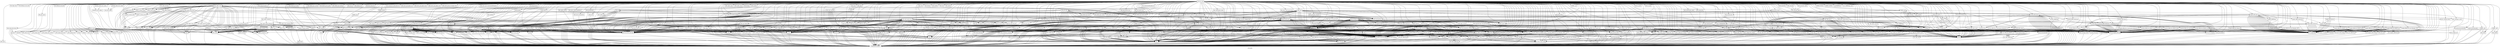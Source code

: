 digraph "Call graph" {
	label="Call graph";

	Node0x80554e560 [shape=record,label="{external node}"];
	Node0x80554e560 -> Node0x80554e590;
	Node0x80554e560 -> Node0x80554fca0;
	Node0x80554e560 -> Node0x80554fd00;
	Node0x80554e560 -> Node0x80554df60;
	Node0x80554e560 -> Node0x80554dff0;
	Node0x80554e560 -> Node0x80554edd0;
	Node0x80554e560 -> Node0x80554ef80;
	Node0x80554e560 -> Node0x80554f280;
	Node0x80554e560 -> Node0x80554f6d0;
	Node0x80554e560 -> Node0x80554fa30;
	Node0x80554e560 -> Node0x80554fd60;
	Node0x80554e560 -> Node0x80554fdc0;
	Node0x80554e560 -> Node0x80554fe20;
	Node0x80554e560 -> Node0x80554fe80;
	Node0x80554e560 -> Node0x80554ffa0;
	Node0x80554e560 -> Node0x804fb1060;
	Node0x80554e560 -> Node0x804fb1180;
	Node0x80554e560 -> Node0x804fb1240;
	Node0x80554e560 -> Node0x804fb12a0;
	Node0x80554e560 -> Node0x804fb1300;
	Node0x80554e560 -> Node0x804fb1360;
	Node0x80554e560 -> Node0x804fb13c0;
	Node0x80554e560 -> Node0x804fb1480;
	Node0x80554e560 -> Node0x804fb1540;
	Node0x80554e560 -> Node0x804fb15a0;
	Node0x80554e560 -> Node0x804fb16c0;
	Node0x80554e560 -> Node0x804fb1720;
	Node0x80554e560 -> Node0x804fb1780;
	Node0x80554e560 -> Node0x804fb17e0;
	Node0x80554e560 -> Node0x804fb1840;
	Node0x80554e560 -> Node0x804fb1a80;
	Node0x80554e560 -> Node0x804fb1ae0;
	Node0x80554e560 -> Node0x804fb1ba0;
	Node0x80554e560 -> Node0x804fb1c00;
	Node0x80554e560 -> Node0x804fb1cc0;
	Node0x80554e560 -> Node0x804fb1d80;
	Node0x80554e560 -> Node0x804fb1e40;
	Node0x80554e560 -> Node0x804fb1f00;
	Node0x80554e560 -> Node0x804fb1f60;
	Node0x80554e560 -> Node0x804fb1fc0;
	Node0x80554e560 -> Node0x804fb1960;
	Node0x80554e560 -> Node0x804fb19c0;
	Node0x80554e560 -> Node0x804fb1a20;
	Node0x80554e560 -> Node0x804fb1ea0;
	Node0x80554e560 -> Node0x804fb18a0;
	Node0x80554e560 -> Node0x804fb1de0;
	Node0x80554e560 -> Node0x804fb2020;
	Node0x80554e560 -> Node0x804fb1900;
	Node0x80554e560 -> Node0x804fb2080;
	Node0x80554e560 -> Node0x804fb20e0;
	Node0x80554e560 -> Node0x804fb21a0;
	Node0x80554e560 -> Node0x804fb2200;
	Node0x80554e560 -> Node0x804fb2260;
	Node0x80554e560 -> Node0x804fb22c0;
	Node0x80554e560 -> Node0x804fb2320;
	Node0x80554e560 -> Node0x804fb2380;
	Node0x80554e560 -> Node0x804fb23e0;
	Node0x80554e560 -> Node0x804fb2440;
	Node0x80554e560 -> Node0x804fb24a0;
	Node0x80554e560 -> Node0x804fb2500;
	Node0x80554e560 -> Node0x804fb2560;
	Node0x80554e560 -> Node0x804fb25c0;
	Node0x80554e560 -> Node0x804fb2620;
	Node0x80554e560 -> Node0x804fb2680;
	Node0x80554e560 -> Node0x804fb26e0;
	Node0x80554e560 -> Node0x804fb2740;
	Node0x80554e560 -> Node0x804fb27a0;
	Node0x80554e560 -> Node0x804fb2800;
	Node0x80554e560 -> Node0x804fb2860;
	Node0x80554e560 -> Node0x804fb2980;
	Node0x80554e560 -> Node0x804fb29e0;
	Node0x80554e560 -> Node0x804fb2a40;
	Node0x80554e560 -> Node0x804fb2aa0;
	Node0x80554e560 -> Node0x804fb2b00;
	Node0x80554e560 -> Node0x804fb2b60;
	Node0x80554e560 -> Node0x804fb2bc0;
	Node0x80554e560 -> Node0x804fb2c20;
	Node0x80554e560 -> Node0x804fb2c80;
	Node0x80554e560 -> Node0x804fb2ce0;
	Node0x80554e560 -> Node0x804fb2e00;
	Node0x80554e560 -> Node0x804fb2e60;
	Node0x80554e560 -> Node0x804fb2ec0;
	Node0x80554e560 -> Node0x804fb2f20;
	Node0x80554e560 -> Node0x804fb2f80;
	Node0x80554e560 -> Node0x804fb30a0;
	Node0x80554e560 -> Node0x804fb3100;
	Node0x80554e560 -> Node0x804fb14e0;
	Node0x80554e560 -> Node0x804fb3160;
	Node0x80554e560 -> Node0x804fb31c0;
	Node0x80554e560 -> Node0x804fb3220;
	Node0x80554e560 -> Node0x804fb1c60;
	Node0x80554e560 -> Node0x804fb32e0;
	Node0x80554e560 -> Node0x804fb3340;
	Node0x80554e560 -> Node0x804fb1d20;
	Node0x80554e560 -> Node0x804fb33a0;
	Node0x80554e560 -> Node0x804fb3400;
	Node0x80554e560 -> Node0x804fb3460;
	Node0x80554e560 -> Node0x804fb34c0;
	Node0x80554e560 -> Node0x804fb3520;
	Node0x80554e560 -> Node0x804fb35e0;
	Node0x80554e560 -> Node0x804fb3580;
	Node0x80554e560 -> Node0x804fb3640;
	Node0x80554e560 -> Node0x804fb36a0;
	Node0x80554e560 -> Node0x804fb3700;
	Node0x80554e560 -> Node0x804fb3760;
	Node0x80554e560 -> Node0x804fb37c0;
	Node0x80554e560 -> Node0x804fb3820;
	Node0x80554e560 -> Node0x804fb3880;
	Node0x80554e560 -> Node0x804fb38e0;
	Node0x80554e560 -> Node0x804fb3940;
	Node0x80554e560 -> Node0x804fb39a0;
	Node0x80554e560 -> Node0x804fb3a00;
	Node0x80554e560 -> Node0x804fb3a60;
	Node0x80554e560 -> Node0x804fb3ac0;
	Node0x80554e560 -> Node0x804fb3b20;
	Node0x80554e560 -> Node0x804fb3b80;
	Node0x80554e560 -> Node0x804fb3be0;
	Node0x80554e560 -> Node0x804fb3c40;
	Node0x80554e560 -> Node0x804fb3ca0;
	Node0x80554e560 -> Node0x804fb3d00;
	Node0x80554e560 -> Node0x804fb3d60;
	Node0x80554e560 -> Node0x804fb3dc0;
	Node0x80554e560 -> Node0x804fb3e20;
	Node0x80554e560 -> Node0x804fb3e80;
	Node0x80554e560 -> Node0x804fb3ee0;
	Node0x80554e560 -> Node0x8055e4360;
	Node0x80554e560 -> Node0x8055e43c0;
	Node0x80554e560 -> Node0x8055e4420;
	Node0x80554e560 -> Node0x8055e4480;
	Node0x80554e560 -> Node0x8055e44e0;
	Node0x80554e560 -> Node0x8055e4540;
	Node0x80554e560 -> Node0x8055e4660;
	Node0x80554e560 -> Node0x8055e4780;
	Node0x80554e560 -> Node0x8055e4960;
	Node0x80554e560 -> Node0x8055e49c0;
	Node0x80554e560 -> Node0x8055e4a80;
	Node0x80554e560 -> Node0x8055e4ae0;
	Node0x80554e560 -> Node0x8055e4b40;
	Node0x80554e560 -> Node0x8055e4060;
	Node0x80554e560 -> Node0x8055e46c0;
	Node0x80554e560 -> Node0x8055e4180;
	Node0x80554e560 -> Node0x8055e41e0;
	Node0x80554e560 -> Node0x8055e4720;
	Node0x80554e560 -> Node0x8055e42a0;
	Node0x80554e560 -> Node0x8055e4000;
	Node0x80554e560 -> Node0x8055e47e0;
	Node0x80554e560 -> Node0x8055e4840;
	Node0x80554e560 -> Node0x8055e48a0;
	Node0x80554e560 -> Node0x8055e4ba0;
	Node0x80554e560 -> Node0x8055e45a0;
	Node0x80554e560 -> Node0x8055e4600;
	Node0x80554e560 -> Node0x804fb3fa0;
	Node0x80554e560 -> Node0x8055e4240;
	Node0x80554e560 -> Node0x8055e4300;
	Node0x80554e560 -> Node0x8055e4c00;
	Node0x80554e560 -> Node0x8055e4c60;
	Node0x80554e560 -> Node0x8055e4cc0;
	Node0x80554e560 -> Node0x8055e4de0;
	Node0x80554e560 -> Node0x8055e4ea0;
	Node0x80554e560 -> Node0x8055e5020;
	Node0x80554e560 -> Node0x8055e5080;
	Node0x80554e560 -> Node0x8055e50e0;
	Node0x80554e560 -> Node0x8055e5140;
	Node0x80554e560 -> Node0x8055e51a0;
	Node0x80554e560 -> Node0x8055e5200;
	Node0x80554e560 -> Node0x8055e4f00;
	Node0x80554e560 -> Node0x8055e4f60;
	Node0x80554e560 -> Node0x8055e4fc0;
	Node0x80554e560 -> Node0x8055e4d20;
	Node0x80554e560 -> Node0x8055e4e40;
	Node0x80554e560 -> Node0x8055e4d80;
	Node0x80554e560 -> Node0x8055e5260;
	Node0x80554e560 -> Node0x8055e52c0;
	Node0x80554e560 -> Node0x8055e5320;
	Node0x80554e560 -> Node0x8055e5380;
	Node0x80554e560 -> Node0x8055e5440;
	Node0x80554e560 -> Node0x8055e54a0;
	Node0x80554e560 -> Node0x8055e5500;
	Node0x80554e560 -> Node0x8055e55c0;
	Node0x80554e560 -> Node0x8055e5620;
	Node0x80554e560 -> Node0x8055e5680;
	Node0x80554e560 -> Node0x8055e56e0;
	Node0x80554e560 -> Node0x8055e5740;
	Node0x80554e560 -> Node0x8055e57a0;
	Node0x80554e560 -> Node0x8055e5800;
	Node0x80554e560 -> Node0x8055e5860;
	Node0x80554e560 -> Node0x8055e58c0;
	Node0x80554e560 -> Node0x8055e5920;
	Node0x80554e560 -> Node0x8055e5980;
	Node0x80554e560 -> Node0x8055e59e0;
	Node0x80554e560 -> Node0x8055e5a40;
	Node0x80554e560 -> Node0x8055e5aa0;
	Node0x80554e560 -> Node0x8055e5b00;
	Node0x80554e560 -> Node0x8055e5bc0;
	Node0x80554e560 -> Node0x8055e5b60;
	Node0x80554e560 -> Node0x8055e5c20;
	Node0x80554e560 -> Node0x8055e5ce0;
	Node0x80554e560 -> Node0x8055e5d40;
	Node0x80554e560 -> Node0x8055e5da0;
	Node0x80554e560 -> Node0x8055e5e00;
	Node0x80554e560 -> Node0x8055e5e60;
	Node0x80554e560 -> Node0x8055e5ec0;
	Node0x80554e560 -> Node0x8055e5f20;
	Node0x80554e560 -> Node0x8055e5f80;
	Node0x80554e560 -> Node0x8055e5fe0;
	Node0x80554e560 -> Node0x8055e6040;
	Node0x80554e560 -> Node0x8055e60a0;
	Node0x80554e560 -> Node0x8055e6100;
	Node0x80554e560 -> Node0x8055e6160;
	Node0x80554e560 -> Node0x8055e61c0;
	Node0x80554e560 -> Node0x8055e6220;
	Node0x80554e560 -> Node0x8055e6280;
	Node0x80554e560 -> Node0x8055e62e0;
	Node0x80554e560 -> Node0x8055e63a0;
	Node0x80554e560 -> Node0x8055e6400;
	Node0x80554e560 -> Node0x8055e6460;
	Node0x80554e560 -> Node0x8055e6520;
	Node0x80554e560 -> Node0x8055e6580;
	Node0x80554e560 -> Node0x8055e65e0;
	Node0x80554e560 -> Node0x8055e6340;
	Node0x80554e560 -> Node0x8055e6640;
	Node0x80554e560 -> Node0x8055e66a0;
	Node0x80554e560 -> Node0x8055e6700;
	Node0x80554e560 -> Node0x8055e6760;
	Node0x80554e560 -> Node0x8055e67c0;
	Node0x80554e560 -> Node0x8055e6820;
	Node0x80554e560 -> Node0x8055e6880;
	Node0x80554e560 -> Node0x8055e68e0;
	Node0x80554e560 -> Node0x8055e6940;
	Node0x80554e560 -> Node0x8055e69a0;
	Node0x80554e560 -> Node0x8055e6a00;
	Node0x80554e560 -> Node0x8055e6a60;
	Node0x80554e560 -> Node0x8055e6ac0;
	Node0x80554e560 -> Node0x8055e6b20;
	Node0x80554e560 -> Node0x8055e6b80;
	Node0x80554e560 -> Node0x8055e6be0;
	Node0x80554e560 -> Node0x8055e6c40;
	Node0x80554e560 -> Node0x8055e6ca0;
	Node0x80554e560 -> Node0x8055e6d60;
	Node0x80554e560 -> Node0x8055e6dc0;
	Node0x80554e560 -> Node0x8055e6e20;
	Node0x80554e560 -> Node0x8055e6e80;
	Node0x80554e560 -> Node0x8055e6ee0;
	Node0x80554e560 -> Node0x8055e6f40;
	Node0x80554e560 -> Node0x8055e6fa0;
	Node0x80554e560 -> Node0x804fab000;
	Node0x80554e560 -> Node0x804fb2d40;
	Node0x80554e560 -> Node0x804fb3040;
	Node0x80554e560 -> Node0x804fb2da0;
	Node0x80554e560 -> Node0x804fab060;
	Node0x80554e560 -> Node0x804fb2fe0;
	Node0x80554e560 -> Node0x804fab0c0;
	Node0x80554e560 -> Node0x804fab120;
	Node0x80554e560 -> Node0x804fab180;
	Node0x80554e560 -> Node0x804fab1e0;
	Node0x80554e560 -> Node0x804fab240;
	Node0x80554e560 -> Node0x804fab2a0;
	Node0x80554e560 -> Node0x804fab300;
	Node0x80554e560 -> Node0x804fab360;
	Node0x80554e560 -> Node0x804fab3c0;
	Node0x80554e560 -> Node0x804fab420;
	Node0x80554e560 -> Node0x804fab480;
	Node0x80554e560 -> Node0x8055e64c0;
	Node0x80554e560 -> Node0x804fab4e0;
	Node0x80554e560 -> Node0x804fab540;
	Node0x80554e560 -> Node0x804fab5a0;
	Node0x80554e560 -> Node0x804fab720;
	Node0x80554e560 -> Node0x804fab780;
	Node0x80554e560 -> Node0x804fab840;
	Node0x80554e560 -> Node0x804fab8a0;
	Node0x80554e560 -> Node0x804fab900;
	Node0x80554e560 -> Node0x804fab960;
	Node0x80554e560 -> Node0x804fab9c0;
	Node0x80554e560 -> Node0x804faba80;
	Node0x80554e560 -> Node0x804fabae0;
	Node0x80554e560 -> Node0x804fabba0;
	Node0x80554e560 -> Node0x804fabb40;
	Node0x80554e560 -> Node0x804faba20;
	Node0x80554e560 -> Node0x804fabc00;
	Node0x80554e560 -> Node0x804fabc60;
	Node0x80554e560 -> Node0x804fab6c0;
	Node0x80554e560 -> Node0x804fab600;
	Node0x80554e560 -> Node0x804fabcc0;
	Node0x80554e560 -> Node0x804fabd20;
	Node0x80554e560 -> Node0x804fabde0;
	Node0x80554e560 -> Node0x804fabe40;
	Node0x80554e560 -> Node0x804fabfc0;
	Node0x80554e560 -> Node0x804fac020;
	Node0x80554e560 -> Node0x804fac1a0;
	Node0x80554e560 -> Node0x804fac260;
	Node0x80554e560 -> Node0x804fac200;
	Node0x80554e560 -> Node0x804fac2c0;
	Node0x80554e560 -> Node0x804fac320;
	Node0x80554e560 -> Node0x804fac380;
	Node0x80554e560 -> Node0x804fac3e0;
	Node0x80554e560 -> Node0x804fac440;
	Node0x80554e560 -> Node0x804fac4a0;
	Node0x80554e560 -> Node0x804fac500;
	Node0x80554e560 -> Node0x804fac560;
	Node0x80554e560 -> Node0x804fac5c0;
	Node0x80554e560 -> Node0x804fac620;
	Node0x80554e560 -> Node0x804fac680;
	Node0x80554e560 -> Node0x804fac6e0;
	Node0x80554e560 -> Node0x8055e5c80;
	Node0x80554e560 -> Node0x804fac740;
	Node0x80554e560 -> Node0x804fac7a0;
	Node0x80554e560 -> Node0x804fac800;
	Node0x80554e560 -> Node0x804fac860;
	Node0x80554e560 -> Node0x804fac8c0;
	Node0x80554e560 -> Node0x804fac920;
	Node0x80554e560 -> Node0x804fac980;
	Node0x80554e560 -> Node0x804fac9e0;
	Node0x80554e560 -> Node0x804faca40;
	Node0x80554e560 -> Node0x804fb3280;
	Node0x80554e560 -> Node0x804facaa0;
	Node0x80554e560 -> Node0x804facb00;
	Node0x80554e560 -> Node0x804facb60;
	Node0x80554e560 -> Node0x804facbc0;
	Node0x80554e560 -> Node0x804facc20;
	Node0x80554e560 -> Node0x804facc80;
	Node0x80554e560 -> Node0x804facce0;
	Node0x80554e560 -> Node0x804facd40;
	Node0x80554e560 -> Node0x804facda0;
	Node0x80554e560 -> Node0x804face00;
	Node0x80554e560 -> Node0x804face60;
	Node0x80554e560 -> Node0x804facec0;
	Node0x80554e560 -> Node0x804facf20;
	Node0x80554e560 -> Node0x804facf80;
	Node0x80554e560 -> Node0x804facfe0;
	Node0x80554e560 -> Node0x804fad040;
	Node0x80554e560 -> Node0x804fad0a0;
	Node0x80554e560 -> Node0x804fad100;
	Node0x80554e560 -> Node0x804fad160;
	Node0x80554e560 -> Node0x804fac080;
	Node0x80554e560 -> Node0x804fad1c0;
	Node0x80554e560 -> Node0x804fad220;
	Node0x80554e560 -> Node0x804fad280;
	Node0x80554e560 -> Node0x804fad2e0;
	Node0x80554e560 -> Node0x804fad340;
	Node0x80554e560 -> Node0x804fad3a0;
	Node0x80554e560 -> Node0x804fad400;
	Node0x80554e560 -> Node0x804fad460;
	Node0x80554e560 -> Node0x804fad4c0;
	Node0x80554e560 -> Node0x804fad520;
	Node0x80554e560 -> Node0x804fad580;
	Node0x80554e560 -> Node0x804fad5e0;
	Node0x80554e560 -> Node0x804fad640;
	Node0x80554e560 -> Node0x804fad6a0;
	Node0x80554e560 -> Node0x804fad700;
	Node0x80554e560 -> Node0x804fad760;
	Node0x80554e560 -> Node0x804fad7c0;
	Node0x80554e560 -> Node0x804fad820;
	Node0x80554e560 -> Node0x804fad880;
	Node0x80554e560 -> Node0x804fad8e0;
	Node0x80554e560 -> Node0x804fad940;
	Node0x80554e560 -> Node0x804fad9a0;
	Node0x80554e560 -> Node0x804fada00;
	Node0x80554e560 -> Node0x804fada60;
	Node0x80554e560 -> Node0x804fadac0;
	Node0x80554e560 -> Node0x804fadb20;
	Node0x80554e560 -> Node0x804fadb80;
	Node0x80554e560 -> Node0x804fadbe0;
	Node0x80554e560 -> Node0x804fadc40;
	Node0x80554e560 -> Node0x804fadca0;
	Node0x80554e560 -> Node0x804fadd00;
	Node0x80554e560 -> Node0x804fadd60;
	Node0x80554e560 -> Node0x804faddc0;
	Node0x80554e560 -> Node0x804fade20;
	Node0x80554e560 -> Node0x804fade80;
	Node0x80554e560 -> Node0x804fadee0;
	Node0x80554e560 -> Node0x804fadf40;
	Node0x80554e560 -> Node0x804fadfa0;
	Node0x80554e560 -> Node0x805012000;
	Node0x80554e560 -> Node0x805012060;
	Node0x80554e560 -> Node0x8050120c0;
	Node0x80554e560 -> Node0x805012120;
	Node0x80554e560 -> Node0x805012180;
	Node0x80554e560 -> Node0x8050121e0;
	Node0x80554e560 -> Node0x805012240;
	Node0x80554e560 -> Node0x8050122a0;
	Node0x80554e560 -> Node0x805012300;
	Node0x80554e560 -> Node0x805012360;
	Node0x80554e560 -> Node0x8050123c0;
	Node0x80554e560 -> Node0x805012420;
	Node0x80554e560 -> Node0x805012480;
	Node0x80554e560 -> Node0x8050124e0;
	Node0x80554e560 -> Node0x805012540;
	Node0x80554e560 -> Node0x8050125a0;
	Node0x80554e560 -> Node0x804fac140;
	Node0x80554e560 -> Node0x805012600;
	Node0x80554e560 -> Node0x805012660;
	Node0x80554e560 -> Node0x804fb28c0;
	Node0x80554e560 -> Node0x804fac0e0;
	Node0x80554e560 -> Node0x804fb2920;
	Node0x80554e560 -> Node0x8050126c0;
	Node0x80554e560 -> Node0x805012720;
	Node0x80554e560 -> Node0x805012780;
	Node0x80554e560 -> Node0x8050127e0;
	Node0x80554e560 -> Node0x805012840;
	Node0x80554e560 -> Node0x80554ff40;
	Node0x80554e560 -> Node0x804fb1000;
	Node0x80554e560 -> Node0x804fb1660;
	Node0x80554e560 -> Node0x80554fee0;
	Node0x80554e560 -> Node0x8050128a0;
	Node0x80554e560 -> Node0x804fb1120;
	Node0x80554e560 -> Node0x804fb11e0;
	Node0x80554e560 -> Node0x804fb1420;
	Node0x80554e560 -> Node0x804fb10c0;
	Node0x80554e560 -> Node0x805012900;
	Node0x80554e560 -> Node0x805012960;
	Node0x80554e560 -> Node0x8050129c0;
	Node0x80554e560 -> Node0x805012a20;
	Node0x80554e560 -> Node0x805012a80;
	Node0x80554e560 -> Node0x805012ae0;
	Node0x80554e590 [shape=record,label="{hdb_principal2key}"];
	Node0x80554e590 -> Node0x80554df60;
	Node0x80554e590 -> Node0x80554dff0;
	Node0x80554e590 -> Node0x80554edd0;
	Node0x80554e590 -> Node0x80554ef80;
	Node0x80554e590 -> Node0x80554f280;
	Node0x80554e590 -> Node0x80554f6d0;
	Node0x80554e590 -> Node0x80554fa30;
	Node0x80554fca0 [shape=record,label="{llvm.dbg.value}"];
	Node0x80554fd00 [shape=record,label="{llvm.lifetime.start.p0i8}"];
	Node0x80554df60 [shape=record,label="{copy_Principal}"];
	Node0x80554df60 -> Node0x80554e080;
	Node0x80554dff0 [shape=record,label="{length_Principal}"];
	Node0x80554dff0 -> Node0x80554e080;
	Node0x80554edd0 [shape=record,label="{malloc}"];
	Node0x80554edd0 -> Node0x80554e080;
	Node0x80554ef80 [shape=record,label="{encode_Principal}"];
	Node0x80554ef80 -> Node0x80554e080;
	Node0x80554f280 [shape=record,label="{free}"];
	Node0x80554f280 -> Node0x80554e080;
	Node0x80554f6d0 [shape=record,label="{krb5_abortx}"];
	Node0x80554f6d0 -> Node0x80554e080;
	Node0x80554fa30 [shape=record,label="{free_Principal}"];
	Node0x80554fa30 -> Node0x80554e080;
	Node0x80554fd60 [shape=record,label="{llvm.lifetime.end.p0i8}"];
	Node0x80554fdc0 [shape=record,label="{hdb_key2principal}"];
	Node0x80554fdc0 -> Node0x80554fe20;
	Node0x80554fe20 [shape=record,label="{decode_Principal}"];
	Node0x80554fe20 -> Node0x80554e080;
	Node0x80554fe80 [shape=record,label="{hdb_entry2value}"];
	Node0x80554fe80 -> Node0x80554fee0;
	Node0x80554fe80 -> Node0x80554edd0;
	Node0x80554fe80 -> Node0x80554ff40;
	Node0x80554fe80 -> Node0x80554f280;
	Node0x80554fe80 -> Node0x80554f6d0;
	Node0x80554ffa0 [shape=record,label="{hdb_value2entry}"];
	Node0x80554ffa0 -> Node0x804fb1000;
	Node0x804fb1060 [shape=record,label="{hdb_entry_alias2value}"];
	Node0x804fb1060 -> Node0x804fb10c0;
	Node0x804fb1060 -> Node0x80554edd0;
	Node0x804fb1060 -> Node0x804fb1120;
	Node0x804fb1060 -> Node0x80554f280;
	Node0x804fb1060 -> Node0x80554f6d0;
	Node0x804fb1180 [shape=record,label="{hdb_value2entry_alias}"];
	Node0x804fb1180 -> Node0x804fb11e0;
	Node0x804fb1240 [shape=record,label="{_hdb_fetch_kvno}"];
	Node0x804fb1240 -> Node0x804fb12a0;
	Node0x804fb1240 -> Node0x804fb1300;
	Node0x804fb1240 -> Node0x80554e590;
	Node0x804fb1240 -> Node0x804fb1360;
	Node0x804fb1240 -> Node0x80554e080;
	Node0x804fb1240 -> Node0x804fb13c0;
	Node0x804fb1240 -> Node0x804fb1000;
	Node0x804fb1240 -> Node0x804fb13c0;
	Node0x804fb1240 -> Node0x804fb11e0;
	Node0x804fb1240 -> Node0x804fb13c0;
	Node0x804fb1240 -> Node0x80554e590;
	Node0x804fb1240 -> Node0x804fb13c0;
	Node0x804fb1240 -> Node0x804fb1420;
	Node0x804fb1240 -> Node0x80554e080;
	Node0x804fb1240 -> Node0x804fb13c0;
	Node0x804fb1240 -> Node0x804fb1000;
	Node0x804fb1240 -> Node0x804fb13c0;
	Node0x804fb1240 -> Node0x804fb13c0;
	Node0x804fb1240 -> Node0x80554e080;
	Node0x804fb1240 -> Node0x80554e080;
	Node0x804fb12a0 [shape=record,label="{krb5_set_error_message}"];
	Node0x804fb12a0 -> Node0x80554e080;
	Node0x804fb1300 [shape=record,label="{krb5_parse_name}"];
	Node0x804fb1300 -> Node0x80554e080;
	Node0x804fb1360 [shape=record,label="{krb5_free_principal}"];
	Node0x804fb1360 -> Node0x80554e080;
	Node0x804fb13c0 [shape=record,label="{krb5_data_free}"];
	Node0x804fb13c0 -> Node0x80554e080;
	Node0x804fb1480 [shape=record,label="{_hdb_store}"];
	Node0x804fb1480 -> Node0x804fb14e0;
	Node0x804fb1480 -> Node0x80554e590;
	Node0x804fb1480 -> Node0x80554e080;
	Node0x804fb1480 -> Node0x804fb13c0;
	Node0x804fb1480 -> Node0x804fb11e0;
	Node0x804fb1480 -> Node0x804fb13c0;
	Node0x804fb1480 -> Node0x804fb1540;
	Node0x804fb1480 -> Node0x804fb1420;
	Node0x804fb1480 -> Node0x80554edd0;
	Node0x804fb1480 -> Node0x804fb12a0;
	Node0x804fb1480 -> Node0x804fb15a0;
	Node0x804fb1480 -> Node0x80554e080;
	Node0x804fb1480 -> Node0x80554e590;
	Node0x804fb1480 -> Node0x804fb1600;
	Node0x804fb1480 -> Node0x804fb13c0;
	Node0x804fb1480 -> Node0x80554fee0;
	Node0x804fb1480 -> Node0x80554edd0;
	Node0x804fb1480 -> Node0x80554ff40;
	Node0x804fb1480 -> Node0x80554f280;
	Node0x804fb1480 -> Node0x80554f6d0;
	Node0x804fb1480 -> Node0x80554e080;
	Node0x804fb1480 -> Node0x804fb13c0;
	Node0x804fb1480 -> Node0x804fb13c0;
	Node0x804fb1480 -> Node0x804fb14e0;
	Node0x804fb1480 -> Node0x80554e590;
	Node0x804fb1480 -> Node0x804fb10c0;
	Node0x804fb1480 -> Node0x80554edd0;
	Node0x804fb1480 -> Node0x804fb1120;
	Node0x804fb1480 -> Node0x80554f280;
	Node0x804fb1480 -> Node0x80554f6d0;
	Node0x804fb1480 -> Node0x804fb13c0;
	Node0x804fb1480 -> Node0x80554e080;
	Node0x804fb1480 -> Node0x804fb13c0;
	Node0x804fb1480 -> Node0x804fb13c0;
	Node0x804fb1540 [shape=record,label="{krb5_principal_compare}"];
	Node0x804fb1540 -> Node0x80554e080;
	Node0x804fb15a0 [shape=record,label="{gettimeofday}"];
	Node0x804fb15a0 -> Node0x80554e080;
	Node0x804fb1600 [shape=record,label="{hdb_remove_aliases}"];
	Node0x804fb1600 -> Node0x80554e080;
	Node0x804fb1600 -> Node0x804fb1000;
	Node0x804fb1600 -> Node0x804fb13c0;
	Node0x804fb1600 -> Node0x804fb14e0;
	Node0x804fb1600 -> Node0x804fb1660;
	Node0x804fb1600 -> Node0x80554e590;
	Node0x804fb1600 -> Node0x80554e080;
	Node0x804fb1600 -> Node0x804fb13c0;
	Node0x804fb1600 -> Node0x804fb1660;
	Node0x804fb1600 -> Node0x804fb1660;
	Node0x804fb1d80 [shape=record,label="{DB_rename}"];
	Node0x804fb1d80 -> Node0x804fb18a0;
	Node0x804fb1d80 -> Node0x804fb18a0;
	Node0x804fb1d80 -> Node0x804fb1de0;
	Node0x804fb1d80 -> Node0x80554f280;
	Node0x804fb1d80 -> Node0x80554f280;
	Node0x804fb1d80 -> Node0x804fb1960;
	Node0x804fb1d80 -> Node0x80554f280;
	Node0x804fb1d80 -> Node0x804fb17e0;
	Node0x804fb16c0 [shape=record,label="{_hdb_remove}"];
	Node0x804fb16c0 -> Node0x80554e590;
	Node0x804fb16c0 -> Node0x804fb1600;
	Node0x804fb16c0 -> Node0x804fb13c0;
	Node0x804fb16c0 -> Node0x80554e080;
	Node0x804fb16c0 -> Node0x804fb13c0;
	Node0x804fb1720 [shape=record,label="{hdb_db_create}"];
	Node0x804fb1720 -> Node0x804fb1780;
	Node0x804fb1720 -> Node0x804fb12a0;
	Node0x804fb1720 -> Node0x804fb17e0;
	Node0x804fb1720 -> Node0x80554f280;
	Node0x804fb1720 -> Node0x804fb12a0;
	Node0x804fb1780 [shape=record,label="{calloc}"];
	Node0x804fb1780 -> Node0x80554e080;
	Node0x804fb17e0 [shape=record,label="{strdup}"];
	Node0x804fb17e0 -> Node0x80554e080;
	Node0x804fb1840 [shape=record,label="{DB_open}"];
	Node0x804fb1840 -> Node0x804fb18a0;
	Node0x804fb1840 -> Node0x804fb12a0;
	Node0x804fb1840 -> Node0x804fb1900;
	Node0x804fb1840 -> Node0x80554f280;
	Node0x804fb1840 -> Node0x804fb1960;
	Node0x804fb1840 -> Node0x804fb1900;
	Node0x804fb1840 -> Node0x804fb1960;
	Node0x804fb1840 -> Node0x804fb19c0;
	Node0x804fb1840 -> Node0x804fb12a0;
	Node0x804fb1840 -> Node0x80554e080;
	Node0x804fb1840 -> Node0x80554e080;
	Node0x804fb1840 -> Node0x804fb1a20;
	Node0x804fb1840 -> Node0x80554e080;
	Node0x804fb1840 -> Node0x804fb12a0;
	Node0x804fb1a80 [shape=record,label="{DB_close}"];
	Node0x804fb1a80 -> Node0x80554e080;
	Node0x804fb1ae0 [shape=record,label="{DB_firstkey}"];
	Node0x804fb1ae0 -> Node0x804fb1b40;
	Node0x804fb1ba0 [shape=record,label="{DB_nextkey}"];
	Node0x804fb1ba0 -> Node0x804fb1b40;
	Node0x804fb1c00 [shape=record,label="{DB_lock}"];
	Node0x804fb1c00 -> Node0x80554e080;
	Node0x804fb1c00 -> Node0x804fb12a0;
	Node0x804fb1c00 -> Node0x804fb1c60;
	Node0x804fb1cc0 [shape=record,label="{DB_unlock}"];
	Node0x804fb1cc0 -> Node0x80554e080;
	Node0x804fb1cc0 -> Node0x804fb12a0;
	Node0x804fb1cc0 -> Node0x804fb1d20;
	Node0x804fb1e40 [shape=record,label="{DB__get}"];
	Node0x804fb1e40 -> Node0x80554e080;
	Node0x804fb1e40 -> Node0x80554e080;
	Node0x804fb1e40 -> Node0x80554e080;
	Node0x804fb1e40 -> Node0x804fb1960;
	Node0x804fb1e40 -> Node0x804fb19c0;
	Node0x804fb1e40 -> Node0x804fb12a0;
	Node0x804fb1e40 -> Node0x804fb1a20;
	Node0x804fb1e40 -> Node0x804fb1ea0;
	Node0x804fb1f00 [shape=record,label="{DB__put}"];
	Node0x804fb1f00 -> Node0x80554e080;
	Node0x804fb1f00 -> Node0x80554e080;
	Node0x804fb1f00 -> Node0x80554e080;
	Node0x804fb1f00 -> Node0x804fb1960;
	Node0x804fb1f00 -> Node0x804fb19c0;
	Node0x804fb1f00 -> Node0x804fb12a0;
	Node0x804fb1f00 -> Node0x804fb1a20;
	Node0x804fb1f60 [shape=record,label="{DB__del}"];
	Node0x804fb1f60 -> Node0x80554e080;
	Node0x804fb1f60 -> Node0x80554e080;
	Node0x804fb1f60 -> Node0x80554e080;
	Node0x804fb1f60 -> Node0x804fb1960;
	Node0x804fb1f60 -> Node0x804fb19c0;
	Node0x804fb1f60 -> Node0x804fb12a0;
	Node0x804fb1f60 -> Node0x804fb1960;
	Node0x804fb1fc0 [shape=record,label="{DB_destroy}"];
	Node0x804fb1fc0 -> Node0x80554e080;
	Node0x804fb1fc0 -> Node0x80554f280;
	Node0x804fb1fc0 -> Node0x80554f280;
	Node0x804fb1960 [shape=record,label="{__error}"];
	Node0x804fb1960 -> Node0x80554e080;
	Node0x804fb19c0 [shape=record,label="{strerror}"];
	Node0x804fb19c0 -> Node0x80554e080;
	Node0x804fb1a20 [shape=record,label="{krb5_clear_error_message}"];
	Node0x804fb1a20 -> Node0x80554e080;
	Node0x804fb1ea0 [shape=record,label="{krb5_data_copy}"];
	Node0x804fb1ea0 -> Node0x80554e080;
	Node0x804fb18a0 [shape=record,label="{asprintf}"];
	Node0x804fb18a0 -> Node0x80554e080;
	Node0x804fb1de0 [shape=record,label="{rename}"];
	Node0x804fb1de0 -> Node0x80554e080;
	Node0x804fb1b40 [shape=record,label="{DB_seq}"];
	Node0x804fb1b40 -> Node0x80554e080;
	Node0x804fb1b40 -> Node0x804fb12a0;
	Node0x804fb1b40 -> Node0x80554e080;
	Node0x804fb1b40 -> Node0x80554e080;
	Node0x804fb1b40 -> Node0x804fb1960;
	Node0x804fb1b40 -> Node0x804fb19c0;
	Node0x804fb1b40 -> Node0x804fb12a0;
	Node0x804fb1b40 -> Node0x804fb1a20;
	Node0x804fb1b40 -> Node0x80554ffa0;
	Node0x804fb1b40 -> Node0x804fb1b40;
	Node0x804fb1b40 -> Node0x80554e080;
	Node0x804fb1b40 -> Node0x80554e080;
	Node0x804fb1b40 -> Node0x80554edd0;
	Node0x804fb1b40 -> Node0x804fb12a0;
	Node0x804fb1b40 -> Node0x80554e080;
	Node0x804fb1b40 -> Node0x80554fdc0;
	Node0x804fb2020 [shape=record,label="{llvm.memset.p0i8.i32}"];
	Node0x804fb1900 [shape=record,label="{dbopen}"];
	Node0x804fb1900 -> Node0x80554e080;
	Node0x804fb2080 [shape=record,label="{hdb_get_dbinfo}"];
	Node0x804fb2080 -> Node0x804fb20e0;
	Node0x804fb2080 -> Node0x804fb2140;
	Node0x804fb2080 -> Node0x804fb2140;
	Node0x804fb2080 -> Node0x804fb21a0;
	Node0x804fb2080 -> Node0x804fb1780;
	Node0x804fb2080 -> Node0x804fb17e0;
	Node0x804fb2080 -> Node0x804fb17e0;
	Node0x804fb2080 -> Node0x804fb17e0;
	Node0x804fb2080 -> Node0x804fb2200;
	Node0x804fb2080 -> Node0x804fb2260;
	Node0x804fb2080 -> Node0x804fb18a0;
	Node0x804fb2080 -> Node0x804fb18a0;
	Node0x804fb2080 -> Node0x804fb17e0;
	Node0x804fb20e0 [shape=record,label="{krb5_config_get_list}"];
	Node0x804fb20e0 -> Node0x80554e080;
	Node0x804fb2140 [shape=record,label="{get_dbinfo}"];
	Node0x804fb2140 -> Node0x804fb22c0;
	Node0x804fb2140 -> Node0x804fb1780;
	Node0x804fb2140 -> Node0x804fb12a0;
	Node0x804fb2140 -> Node0x804fb17e0;
	Node0x804fb2140 -> Node0x804fb17e0;
	Node0x804fb2140 -> Node0x804fb22c0;
	Node0x804fb2140 -> Node0x804fb17e0;
	Node0x804fb2140 -> Node0x804fb22c0;
	Node0x804fb2140 -> Node0x804fb17e0;
	Node0x804fb2140 -> Node0x804fb22c0;
	Node0x804fb2140 -> Node0x804fb17e0;
	Node0x804fb2140 -> Node0x804fb22c0;
	Node0x804fb2140 -> Node0x804fb17e0;
	Node0x804fb21a0 [shape=record,label="{krb5_err}"];
	Node0x804fb21a0 -> Node0x80554e080;
	Node0x804fb2200 [shape=record,label="{strrchr}"];
	Node0x804fb2200 -> Node0x80554e080;
	Node0x804fb2260 [shape=record,label="{strchr}"];
	Node0x804fb2260 -> Node0x80554e080;
	Node0x804fb22c0 [shape=record,label="{krb5_config_get_string}"];
	Node0x804fb22c0 -> Node0x80554e080;
	Node0x804fb2320 [shape=record,label="{hdb_dbinfo_get_next}"];
	Node0x804fb2380 [shape=record,label="{hdb_dbinfo_get_label}"];
	Node0x804fb23e0 [shape=record,label="{hdb_dbinfo_get_realm}"];
	Node0x804fb2440 [shape=record,label="{hdb_dbinfo_get_dbname}"];
	Node0x804fb24a0 [shape=record,label="{hdb_dbinfo_get_mkey_file}"];
	Node0x804fb2500 [shape=record,label="{hdb_dbinfo_get_acl_file}"];
	Node0x804fb2560 [shape=record,label="{hdb_dbinfo_get_log_file}"];
	Node0x804fb25c0 [shape=record,label="{hdb_dbinfo_get_binding}"];
	Node0x804fb2620 [shape=record,label="{hdb_free_dbinfo}"];
	Node0x804fb2620 -> Node0x80554f280;
	Node0x804fb2620 -> Node0x80554f280;
	Node0x804fb2620 -> Node0x80554f280;
	Node0x804fb2620 -> Node0x80554f280;
	Node0x804fb2620 -> Node0x80554f280;
	Node0x804fb2620 -> Node0x80554f280;
	Node0x804fb2620 -> Node0x80554f280;
	Node0x804fb2680 [shape=record,label="{hdb_db_dir}"];
	Node0x804fb26e0 [shape=record,label="{hdb_default_db}"];
	Node0x804fb2740 [shape=record,label="{hdb_entry_check_mandatory}"];
	Node0x804fb2740 -> Node0x804fb12a0;
	Node0x804fb27a0 [shape=record,label="{hdb_find_extension}"];
	Node0x804fb2800 [shape=record,label="{hdb_replace_extension}"];
	Node0x804fb2800 -> Node0x804fb1780;
	Node0x804fb2800 -> Node0x804fb12a0;
	Node0x804fb2800 -> Node0x804fb2860;
	Node0x804fb2800 -> Node0x804fb12a0;
	Node0x804fb2800 -> Node0x804fb2860;
	Node0x804fb2800 -> Node0x804fb12a0;
	Node0x804fb2800 -> Node0x804fb28c0;
	Node0x804fb2800 -> Node0x804fb2920;
	Node0x804fb2800 -> Node0x804fb12a0;
	Node0x804fb2800 -> Node0x804fb2980;
	Node0x804fb2800 -> Node0x804fb12a0;
	Node0x804fb2800 -> Node0x804fb2920;
	Node0x804fb2800 -> Node0x804fb12a0;
	Node0x804fb2860 [shape=record,label="{der_get_tag}"];
	Node0x804fb2860 -> Node0x80554e080;
	Node0x804fb2980 [shape=record,label="{realloc}"];
	Node0x804fb2980 -> Node0x80554e080;
	Node0x804fb29e0 [shape=record,label="{hdb_clear_extension}"];
	Node0x804fb29e0 -> Node0x804fb28c0;
	Node0x804fb29e0 -> Node0x80554f280;
	Node0x804fb29e0 -> Node0x80554f280;
	Node0x804fb2a40 [shape=record,label="{llvm.memmove.p0i8.p0i8.i32}"];
	Node0x804fb2aa0 [shape=record,label="{hdb_entry_get_pkinit_acl}"];
	Node0x804fb2b00 [shape=record,label="{hdb_entry_get_pkinit_hash}"];
	Node0x804fb2b60 [shape=record,label="{hdb_entry_get_pkinit_cert}"];
	Node0x804fb2bc0 [shape=record,label="{hdb_entry_get_pw_change_time}"];
	Node0x804fb2c20 [shape=record,label="{hdb_entry_set_pw_change_time}"];
	Node0x804fb2c20 -> Node0x804fb2c80;
	Node0x804fb2c20 -> Node0x804fb2800;
	Node0x804fb2c80 [shape=record,label="{time}"];
	Node0x804fb2c80 -> Node0x80554e080;
	Node0x804fb2ce0 [shape=record,label="{hdb_entry_get_password}"];
	Node0x804fb2ce0 -> Node0x804fb2d40;
	Node0x804fb2ce0 -> Node0x804fb2da0;
	Node0x804fb2ce0 -> Node0x804fb12a0;
	Node0x804fb2ce0 -> Node0x804fb2e00;
	Node0x804fb2ce0 -> Node0x804fb1a20;
	Node0x804fb2ce0 -> Node0x804fb12a0;
	Node0x804fb2ce0 -> Node0x804fb17e0;
	Node0x804fb2ce0 -> Node0x804fb2e60;
	Node0x804fb2ce0 -> Node0x804fb12a0;
	Node0x804fb2ce0 -> Node0x804fb2ec0;
	Node0x804fb2ce0 -> Node0x804fb12a0;
	Node0x804fb2ce0 -> Node0x80554f280;
	Node0x804fb2ce0 -> Node0x804fb1a20;
	Node0x804fb2e00 [shape=record,label="{der_copy_octet_string}"];
	Node0x804fb2e00 -> Node0x80554e080;
	Node0x804fb2e60 [shape=record,label="{der_free_octet_string}"];
	Node0x804fb2e60 -> Node0x80554e080;
	Node0x804fb2ec0 [shape=record,label="{krb5_unparse_name}"];
	Node0x804fb2ec0 -> Node0x80554e080;
	Node0x804fb2f20 [shape=record,label="{hdb_entry_set_password}"];
	Node0x804fb2f20 -> Node0x804fb2d40;
	Node0x804fb2f20 -> Node0x804fb12a0;
	Node0x804fb2f20 -> Node0x804fb2f80;
	Node0x804fb2f20 -> Node0x804fb2fe0;
	Node0x804fb2f20 -> Node0x80554edd0;
	Node0x804fb2f20 -> Node0x804fb28c0;
	Node0x804fb2f20 -> Node0x804fb12a0;
	Node0x804fb2f20 -> Node0x804fb3040;
	Node0x804fb2f20 -> Node0x804fb2f80;
	Node0x804fb2f20 -> Node0x804fb1ea0;
	Node0x804fb2f20 -> Node0x804fb12a0;
	Node0x804fb2f20 -> Node0x804fb28c0;
	Node0x804fb2f20 -> Node0x804fb2800;
	Node0x804fb2f20 -> Node0x804fb28c0;
	Node0x804fb2f80 [shape=record,label="{strlen}"];
	Node0x804fb2f80 -> Node0x80554e080;
	Node0x804fb30a0 [shape=record,label="{hdb_entry_clear_password}"];
	Node0x804fb30a0 -> Node0x804fb29e0;
	Node0x804fb3100 [shape=record,label="{hdb_entry_get_ConstrainedDelegACL}"];
	Node0x804fb14e0 [shape=record,label="{hdb_entry_get_aliases}"];
	Node0x804fb3160 [shape=record,label="{hdb_next_enctype2key}"];
	Node0x804fb3160 -> Node0x804fb12a0;
	Node0x804fb31c0 [shape=record,label="{hdb_enctype2key}"];
	Node0x804fb31c0 -> Node0x804fb12a0;
	Node0x804fb3220 [shape=record,label="{hdb_free_key}"];
	Node0x804fb3220 -> Node0x804fb3280;
	Node0x804fb3220 -> Node0x80554f280;
	Node0x804fb1c60 [shape=record,label="{hdb_lock}"];
	Node0x804fb1c60 -> Node0x804fb32e0;
	Node0x804fb1c60 -> Node0x804fb1960;
	Node0x804fb1c60 -> Node0x804fb3340;
	Node0x804fb1c60 -> Node0x804fb32e0;
	Node0x804fb1c60 -> Node0x804fb1960;
	Node0x804fb1c60 -> Node0x804fb1960;
	Node0x804fb1c60 -> Node0x804fb3340;
	Node0x804fb1c60 -> Node0x804fb32e0;
	Node0x804fb1c60 -> Node0x804fb1960;
	Node0x804fb1c60 -> Node0x804fb3340;
	Node0x804fb32e0 [shape=record,label="{flock}"];
	Node0x804fb32e0 -> Node0x80554e080;
	Node0x804fb3340 [shape=record,label="{sleep}"];
	Node0x804fb3340 -> Node0x80554e080;
	Node0x804fb1d20 [shape=record,label="{hdb_unlock}"];
	Node0x804fb1d20 -> Node0x804fb32e0;
	Node0x804fb33a0 [shape=record,label="{hdb_free_entry}"];
	Node0x804fb33a0 -> Node0x80554e080;
	Node0x804fb33a0 -> Node0x804fb1660;
	Node0x804fb3400 [shape=record,label="{hdb_foreach}"];
	Node0x804fb3400 -> Node0x80554e080;
	Node0x804fb3400 -> Node0x804fb1a20;
	Node0x804fb3400 -> Node0x80554e080;
	Node0x804fb3400 -> Node0x80554e080;
	Node0x804fb3400 -> Node0x804fb1660;
	Node0x804fb3400 -> Node0x80554e080;
	Node0x804fb3460 [shape=record,label="{hdb_check_db_format}"];
	Node0x804fb3460 -> Node0x80554e080;
	Node0x804fb3460 -> Node0x80554e080;
	Node0x804fb3460 -> Node0x80554e080;
	Node0x804fb3460 -> Node0x804fb34c0;
	Node0x804fb3460 -> Node0x804fb13c0;
	Node0x804fb34c0 [shape=record,label="{sscanf}"];
	Node0x804fb34c0 -> Node0x80554e080;
	Node0x804fb3520 [shape=record,label="{hdb_init_db}"];
	Node0x804fb3520 -> Node0x80554e080;
	Node0x804fb3520 -> Node0x80554e080;
	Node0x804fb3520 -> Node0x80554e080;
	Node0x804fb3520 -> Node0x804fb34c0;
	Node0x804fb3520 -> Node0x804fb13c0;
	Node0x804fb3520 -> Node0x80554e080;
	Node0x804fb3520 -> Node0x804fb3580;
	Node0x804fb3520 -> Node0x804fb2f80;
	Node0x804fb3520 -> Node0x80554e080;
	Node0x804fb3520 -> Node0x80554e080;
	Node0x804fb3520 -> Node0x804fb1a20;
	Node0x804fb35e0 [shape=record,label="{llvm.dbg.declare}"];
	Node0x804fb3580 [shape=record,label="{snprintf}"];
	Node0x804fb3580 -> Node0x80554e080;
	Node0x804fb3640 [shape=record,label="{hdb_list_builtin}"];
	Node0x804fb3640 -> Node0x80554edd0;
	Node0x804fb3640 -> Node0x804fb12a0;
	Node0x804fb3640 -> Node0x804fb36a0;
	Node0x804fb3640 -> Node0x804fb36a0;
	Node0x804fb3640 -> Node0x804fb36a0;
	Node0x804fb3640 -> Node0x804fb36a0;
	Node0x804fb3640 -> Node0x804fb36a0;
	Node0x804fb3640 -> Node0x804fb36a0;
	Node0x804fb3640 -> Node0x804fb36a0;
	Node0x804fb3640 -> Node0x804fb36a0;
	Node0x804fb3640 -> Node0x804fb36a0;
	Node0x804fb36a0 [shape=record,label="{strlcat}"];
	Node0x804fb36a0 -> Node0x80554e080;
	Node0x804fb3700 [shape=record,label="{_hdb_keytab2hdb_entry}"];
	Node0x804fb3700 -> Node0x804fb1780;
	Node0x804fb3700 -> Node0x804fb3760;
	Node0x804fb3760 [shape=record,label="{krb5_copy_keyblock_contents}"];
	Node0x804fb3760 -> Node0x80554e080;
	Node0x804fb37c0 [shape=record,label="{hdb_create}"];
	Node0x804fb37c0 -> Node0x804fb3820;
	Node0x804fb37c0 -> Node0x804fb3880;
	Node0x804fb37c0 -> Node0x804fb3880;
	Node0x804fb37c0 -> Node0x804fb3880;
	Node0x804fb37c0 -> Node0x804fb3880;
	Node0x804fb37c0 -> Node0x804fb38e0;
	Node0x804fb37c0 -> Node0x804fb3940;
	Node0x804fb37c0 -> Node0x804fb2f80;
	Node0x804fb37c0 -> Node0x804fb3880;
	Node0x804fb37c0 -> Node0x804fb39a0;
	Node0x804fb37c0 -> Node0x804fb3a00;
	Node0x804fb37c0 -> Node0x804fb2260;
	Node0x804fb37c0 -> Node0x80554edd0;
	Node0x804fb37c0 -> Node0x804fb3a60;
	Node0x804fb37c0 -> Node0x804fb3ac0;
	Node0x804fb37c0 -> Node0x804fb18a0;
	Node0x804fb37c0 -> Node0x804fb3a60;
	Node0x804fb37c0 -> Node0x804fb3b20;
	Node0x804fb37c0 -> Node0x804fb3b80;
	Node0x804fb37c0 -> Node0x804fb3be0;
	Node0x804fb37c0 -> Node0x80554f280;
	Node0x804fb37c0 -> Node0x80554f280;
	Node0x804fb37c0 -> Node0x804fb18a0;
	Node0x804fb37c0 -> Node0x804fb3a60;
	Node0x804fb37c0 -> Node0x804fb3c40;
	Node0x804fb37c0 -> Node0x804fb3b80;
	Node0x804fb37c0 -> Node0x804fb3be0;
	Node0x804fb37c0 -> Node0x804fb3ca0;
	Node0x804fb37c0 -> Node0x80554f280;
	Node0x804fb37c0 -> Node0x80554f280;
	Node0x804fb37c0 -> Node0x80554f280;
	Node0x804fb37c0 -> Node0x80554f280;
	Node0x804fb37c0 -> Node0x80554f280;
	Node0x804fb37c0 -> Node0x804fb3be0;
	Node0x804fb37c0 -> Node0x804fb3ca0;
	Node0x804fb37c0 -> Node0x80554f280;
	Node0x804fb37c0 -> Node0x804fb3a60;
	Node0x804fb37c0 -> Node0x804fb3a60;
	Node0x804fb37c0 -> Node0x80554e080;
	Node0x804fb37c0 -> Node0x804fb3880;
	Node0x804fb37c0 -> Node0x804fb3880;
	Node0x804fb37c0 -> Node0x804fb3880;
	Node0x804fb3820 [shape=record,label="{krb5_add_et_list}"];
	Node0x804fb3820 -> Node0x80554e080;
	Node0x804fb3880 [shape=record,label="{strncmp}"];
	Node0x804fb3880 -> Node0x80554e080;
	Node0x804fb38e0 [shape=record,label="{_krb5_plugin_find}"];
	Node0x804fb38e0 -> Node0x80554e080;
	Node0x804fb3940 [shape=record,label="{_krb5_plugin_get_symbol}"];
	Node0x804fb3940 -> Node0x80554e080;
	Node0x804fb39a0 [shape=record,label="{_krb5_plugin_get_next}"];
	Node0x804fb39a0 -> Node0x80554e080;
	Node0x804fb3a00 [shape=record,label="{_krb5_plugin_free}"];
	Node0x804fb3a00 -> Node0x80554e080;
	Node0x804fb3a60 [shape=record,label="{krb5_errx}"];
	Node0x804fb3a60 -> Node0x80554e080;
	Node0x804fb3ac0 [shape=record,label="{strlcpy}"];
	Node0x804fb3ac0 -> Node0x80554e080;
	Node0x804fb3b20 [shape=record,label="{dlopen}"];
	Node0x804fb3b20 -> Node0x80554e080;
	Node0x804fb3b80 [shape=record,label="{dlerror}"];
	Node0x804fb3b80 -> Node0x80554e080;
	Node0x804fb3be0 [shape=record,label="{krb5_warnx}"];
	Node0x804fb3be0 -> Node0x80554e080;
	Node0x804fb3c40 [shape=record,label="{dlsym}"];
	Node0x804fb3c40 -> Node0x80554e080;
	Node0x804fb3ca0 [shape=record,label="{dlclose}"];
	Node0x804fb3ca0 -> Node0x80554e080;
	Node0x804fb3d00 [shape=record,label="{initialize_hdb_error_table_r}"];
	Node0x804fb3d00 -> Node0x804fb3d60;
	Node0x804fb3d60 [shape=record,label="{initialize_error_table_r}"];
	Node0x804fb3d60 -> Node0x80554e080;
	Node0x804fb3dc0 [shape=record,label="{initialize_hdb_error_table}"];
	Node0x804fb3dc0 -> Node0x804fb3e20;
	Node0x804fb3e20 [shape=record,label="{init_error_table}"];
	Node0x804fb3e20 -> Node0x80554e080;
	Node0x804fb3e80 [shape=record,label="{hdb_sqlite_create}"];
	Node0x804fb3e80 -> Node0x804fb1780;
	Node0x804fb3e80 -> Node0x804fb3ee0;
	Node0x804fb3e80 -> Node0x804fb1780;
	Node0x804fb3e80 -> Node0x80554f280;
	Node0x804fb3e80 -> Node0x804fb3ee0;
	Node0x804fb3e80 -> Node0x804fb3f40;
	Node0x804fb3e80 -> Node0x80554f280;
	Node0x804fb3e80 -> Node0x80554f280;
	Node0x804fb3ee0 [shape=record,label="{krb5_enomem}"];
	Node0x804fb3ee0 -> Node0x80554e080;
	Node0x804fb3f40 [shape=record,label="{hdb_sqlite_make_database}"];
	Node0x804fb3f40 -> Node0x804fb17e0;
	Node0x804fb3f40 -> Node0x804fb3fa0;
	Node0x804fb3f40 -> Node0x8055e4000;
	Node0x804fb3f40 -> Node0x804fb12a0;
	Node0x804fb3f40 -> Node0x8055e4060;
	Node0x804fb3f40 -> Node0x804fb3ee0;
	Node0x804fb3f40 -> Node0x804fb3fa0;
	Node0x804fb3f40 -> Node0x8055e4000;
	Node0x804fb3f40 -> Node0x804fb12a0;
	Node0x804fb3f40 -> Node0x8055e4060;
	Node0x804fb3f40 -> Node0x804fb3ee0;
	Node0x804fb3f40 -> Node0x8055e40c0;
	Node0x804fb3f40 -> Node0x8055e40c0;
	Node0x804fb3f40 -> Node0x8055e4120;
	Node0x804fb3f40 -> Node0x8055e4120;
	Node0x804fb3f40 -> Node0x8055e4120;
	Node0x804fb3f40 -> Node0x8055e4120;
	Node0x804fb3f40 -> Node0x8055e4120;
	Node0x804fb3f40 -> Node0x8055e4120;
	Node0x804fb3f40 -> Node0x8055e4120;
	Node0x804fb3f40 -> Node0x8055e4120;
	Node0x804fb3f40 -> Node0x8055e4120;
	Node0x804fb3f40 -> Node0x8055e4120;
	Node0x804fb3f40 -> Node0x8055e4180;
	Node0x804fb3f40 -> Node0x8055e41e0;
	Node0x804fb3f40 -> Node0x804fb3be0;
	Node0x804fb3f40 -> Node0x804fb3340;
	Node0x804fb3f40 -> Node0x8055e4240;
	Node0x804fb3f40 -> Node0x8055e42a0;
	Node0x804fb3f40 -> Node0x804fb12a0;
	Node0x804fb3f40 -> Node0x8055e4060;
	Node0x804fb3f40 -> Node0x8055e4300;
	Node0x8055e4360 [shape=record,label="{hdb_sqlite_open}"];
	Node0x8055e43c0 [shape=record,label="{hdb_sqlite_close}"];
	Node0x8055e4420 [shape=record,label="{hdb_sqlite_lock}"];
	Node0x8055e4420 -> Node0x804fb12a0;
	Node0x8055e4480 [shape=record,label="{hdb_sqlite_unlock}"];
	Node0x8055e4480 -> Node0x804fb12a0;
	Node0x8055e44e0 [shape=record,label="{hdb_sqlite_firstkey}"];
	Node0x8055e44e0 -> Node0x8055e42a0;
	Node0x8055e44e0 -> Node0x8055e4540;
	Node0x8055e4540 [shape=record,label="{hdb_sqlite_nextkey}"];
	Node0x8055e4540 -> Node0x8055e4180;
	Node0x8055e4540 -> Node0x8055e41e0;
	Node0x8055e4540 -> Node0x804fb3be0;
	Node0x8055e4540 -> Node0x804fb3340;
	Node0x8055e4540 -> Node0x8055e45a0;
	Node0x8055e4540 -> Node0x8055e4600;
	Node0x8055e4540 -> Node0x80554ffa0;
	Node0x8055e4540 -> Node0x8055e42a0;
	Node0x8055e4660 [shape=record,label="{hdb_sqlite_fetch_kvno}"];
	Node0x8055e4660 -> Node0x804fb2ec0;
	Node0x8055e4660 -> Node0x80554f280;
	Node0x8055e4660 -> Node0x8055e46c0;
	Node0x8055e4660 -> Node0x8055e4180;
	Node0x8055e4660 -> Node0x8055e41e0;
	Node0x8055e4660 -> Node0x804fb3be0;
	Node0x8055e4660 -> Node0x804fb3340;
	Node0x8055e4660 -> Node0x804fb12a0;
	Node0x8055e4660 -> Node0x8055e45a0;
	Node0x8055e4660 -> Node0x8055e4600;
	Node0x8055e4660 -> Node0x80554ffa0;
	Node0x8055e4660 -> Node0x80554e080;
	Node0x8055e4660 -> Node0x80554e080;
	Node0x8055e4660 -> Node0x8055e4720;
	Node0x8055e4660 -> Node0x8055e42a0;
	Node0x8055e4660 -> Node0x80554f280;
	Node0x8055e4780 [shape=record,label="{hdb_sqlite_store}"];
	Node0x8055e4780 -> Node0x8055e40c0;
	Node0x8055e4780 -> Node0x8055e4000;
	Node0x8055e4780 -> Node0x804fb12a0;
	Node0x8055e4780 -> Node0x804fb2ec0;
	Node0x8055e4780 -> Node0x80554e080;
	Node0x8055e4780 -> Node0x80554fe80;
	Node0x8055e4780 -> Node0x8055e46c0;
	Node0x8055e4780 -> Node0x8055e4180;
	Node0x8055e4780 -> Node0x8055e41e0;
	Node0x8055e4780 -> Node0x804fb3be0;
	Node0x8055e4780 -> Node0x804fb3340;
	Node0x8055e4780 -> Node0x8055e47e0;
	Node0x8055e4780 -> Node0x8055e4180;
	Node0x8055e4780 -> Node0x8055e41e0;
	Node0x8055e4780 -> Node0x804fb3be0;
	Node0x8055e4780 -> Node0x804fb3340;
	Node0x8055e4780 -> Node0x8055e4720;
	Node0x8055e4780 -> Node0x8055e42a0;
	Node0x8055e4780 -> Node0x8055e46c0;
	Node0x8055e4780 -> Node0x8055e4180;
	Node0x8055e4780 -> Node0x8055e41e0;
	Node0x8055e4780 -> Node0x804fb3be0;
	Node0x8055e4780 -> Node0x804fb3340;
	Node0x8055e4780 -> Node0x8055e4720;
	Node0x8055e4780 -> Node0x8055e42a0;
	Node0x8055e4780 -> Node0x8055e4840;
	Node0x8055e4780 -> Node0x8055e4840;
	Node0x8055e4780 -> Node0x8055e48a0;
	Node0x8055e4780 -> Node0x8055e4900;
	Node0x8055e4780 -> Node0x8055e47e0;
	Node0x8055e4780 -> Node0x8055e48a0;
	Node0x8055e4780 -> Node0x8055e4900;
	Node0x8055e4780 -> Node0x804fb14e0;
	Node0x8055e4780 -> Node0x804fb2ec0;
	Node0x8055e4780 -> Node0x80554f280;
	Node0x8055e4780 -> Node0x8055e46c0;
	Node0x8055e4780 -> Node0x8055e48a0;
	Node0x8055e4780 -> Node0x8055e4900;
	Node0x8055e4780 -> Node0x80554f280;
	Node0x8055e4780 -> Node0x80554f280;
	Node0x8055e4780 -> Node0x804fb13c0;
	Node0x8055e4780 -> Node0x8055e4720;
	Node0x8055e4780 -> Node0x8055e42a0;
	Node0x8055e4780 -> Node0x8055e40c0;
	Node0x8055e4780 -> Node0x8055e4000;
	Node0x8055e4780 -> Node0x804fb3be0;
	Node0x8055e4780 -> Node0x8055e4000;
	Node0x8055e4780 -> Node0x804fb3be0;
	Node0x8055e4780 -> Node0x80554f280;
	Node0x8055e4780 -> Node0x8055e40c0;
	Node0x8055e4960 [shape=record,label="{hdb_sqlite_remove}"];
	Node0x8055e4960 -> Node0x804fb2ec0;
	Node0x8055e4960 -> Node0x80554f280;
	Node0x8055e4960 -> Node0x8055e46c0;
	Node0x8055e4960 -> Node0x8055e4180;
	Node0x8055e4960 -> Node0x8055e41e0;
	Node0x8055e4960 -> Node0x804fb3be0;
	Node0x8055e4960 -> Node0x804fb3340;
	Node0x8055e4960 -> Node0x804fb12a0;
	Node0x8055e4960 -> Node0x8055e4720;
	Node0x8055e4960 -> Node0x8055e42a0;
	Node0x8055e49c0 [shape=record,label="{hdb_sqlite_destroy}"];
	Node0x8055e49c0 -> Node0x80554e080;
	Node0x8055e49c0 -> Node0x8055e4a20;
	Node0x8055e49c0 -> Node0x80554f280;
	Node0x8055e49c0 -> Node0x80554f280;
	Node0x8055e49c0 -> Node0x80554f280;
	Node0x8055e4a80 [shape=record,label="{hdb_sqlite_rename}"];
	Node0x8055e4a80 -> Node0x804fb3be0;
	Node0x8055e4a80 -> Node0x8055e4ae0;
	Node0x8055e4a80 -> Node0x8055e4a20;
	Node0x8055e4a80 -> Node0x804fb1de0;
	Node0x8055e4a80 -> Node0x80554f280;
	Node0x8055e4a80 -> Node0x804fb3f40;
	Node0x8055e4ae0 [shape=record,label="{strncasecmp}"];
	Node0x8055e4ae0 -> Node0x80554e080;
	Node0x8055e4a20 [shape=record,label="{hdb_sqlite_close_database}"];
	Node0x8055e4a20 -> Node0x8055e4b40;
	Node0x8055e4a20 -> Node0x8055e4b40;
	Node0x8055e4a20 -> Node0x8055e4b40;
	Node0x8055e4a20 -> Node0x8055e4b40;
	Node0x8055e4a20 -> Node0x8055e4b40;
	Node0x8055e4a20 -> Node0x8055e4b40;
	Node0x8055e4a20 -> Node0x8055e4b40;
	Node0x8055e4a20 -> Node0x8055e4b40;
	Node0x8055e4a20 -> Node0x8055e4b40;
	Node0x8055e4a20 -> Node0x8055e4b40;
	Node0x8055e4a20 -> Node0x8055e4060;
	Node0x8055e4b40 [shape=record,label="{sqlite3_finalize}"];
	Node0x8055e4b40 -> Node0x80554e080;
	Node0x8055e4060 [shape=record,label="{sqlite3_close}"];
	Node0x8055e4060 -> Node0x80554e080;
	Node0x8055e46c0 [shape=record,label="{sqlite3_bind_text}"];
	Node0x8055e46c0 -> Node0x80554e080;
	Node0x8055e4180 [shape=record,label="{sqlite3_step}"];
	Node0x8055e4180 -> Node0x80554e080;
	Node0x8055e41e0 [shape=record,label="{getpid}"];
	Node0x8055e41e0 -> Node0x80554e080;
	Node0x8055e4720 [shape=record,label="{sqlite3_clear_bindings}"];
	Node0x8055e4720 -> Node0x80554e080;
	Node0x8055e42a0 [shape=record,label="{sqlite3_reset}"];
	Node0x8055e42a0 -> Node0x80554e080;
	Node0x8055e40c0 [shape=record,label="{hdb_sqlite_exec_stmt}"];
	Node0x8055e40c0 -> Node0x8055e4ba0;
	Node0x8055e40c0 -> Node0x8055e41e0;
	Node0x8055e40c0 -> Node0x804fb3be0;
	Node0x8055e40c0 -> Node0x804fb3340;
	Node0x8055e40c0 -> Node0x8055e4000;
	Node0x8055e40c0 -> Node0x804fb12a0;
	Node0x8055e4000 [shape=record,label="{sqlite3_errmsg}"];
	Node0x8055e4000 -> Node0x80554e080;
	Node0x8055e47e0 [shape=record,label="{sqlite3_bind_blob}"];
	Node0x8055e47e0 -> Node0x80554e080;
	Node0x8055e4840 [shape=record,label="{sqlite3_column_int64}"];
	Node0x8055e4840 -> Node0x80554e080;
	Node0x8055e48a0 [shape=record,label="{sqlite3_bind_int64}"];
	Node0x8055e48a0 -> Node0x80554e080;
	Node0x8055e4900 [shape=record,label="{hdb_sqlite_step_once}"];
	Node0x8055e4900 -> Node0x8055e4180;
	Node0x8055e4900 -> Node0x8055e41e0;
	Node0x8055e4900 -> Node0x804fb3be0;
	Node0x8055e4900 -> Node0x804fb3340;
	Node0x8055e4900 -> Node0x8055e4720;
	Node0x8055e4900 -> Node0x8055e42a0;
	Node0x8055e4ba0 [shape=record,label="{sqlite3_exec}"];
	Node0x8055e4ba0 -> Node0x80554e080;
	Node0x8055e45a0 [shape=record,label="{sqlite3_column_bytes}"];
	Node0x8055e45a0 -> Node0x80554e080;
	Node0x8055e4600 [shape=record,label="{sqlite3_column_blob}"];
	Node0x8055e4600 -> Node0x80554e080;
	Node0x804fb3fa0 [shape=record,label="{sqlite3_open_v2}"];
	Node0x804fb3fa0 -> Node0x80554e080;
	Node0x8055e4120 [shape=record,label="{hdb_sqlite_prepare_stmt}"];
	Node0x8055e4120 -> Node0x8055e4c00;
	Node0x8055e4120 -> Node0x804fb3be0;
	Node0x8055e4120 -> Node0x804fb3340;
	Node0x8055e4120 -> Node0x8055e4c00;
	Node0x8055e4120 -> Node0x8055e4000;
	Node0x8055e4120 -> Node0x804fb12a0;
	Node0x8055e4120 -> Node0x804fb3be0;
	Node0x8055e4120 -> Node0x804fb3340;
	Node0x8055e4120 -> Node0x8055e4c00;
	Node0x8055e4120 -> Node0x804fb3be0;
	Node0x8055e4120 -> Node0x804fb3340;
	Node0x8055e4120 -> Node0x8055e4c00;
	Node0x8055e4120 -> Node0x804fb3be0;
	Node0x8055e4120 -> Node0x804fb3340;
	Node0x8055e4120 -> Node0x8055e4c00;
	Node0x8055e4120 -> Node0x804fb3be0;
	Node0x8055e4120 -> Node0x804fb3340;
	Node0x8055e4120 -> Node0x8055e4c00;
	Node0x8055e4120 -> Node0x804fb3be0;
	Node0x8055e4120 -> Node0x804fb3340;
	Node0x8055e4120 -> Node0x8055e4c00;
	Node0x8055e4120 -> Node0x804fb3be0;
	Node0x8055e4120 -> Node0x804fb3340;
	Node0x8055e4120 -> Node0x8055e4c00;
	Node0x8055e4120 -> Node0x804fb3be0;
	Node0x8055e4120 -> Node0x804fb3340;
	Node0x8055e4120 -> Node0x8055e4c00;
	Node0x8055e4120 -> Node0x804fb3be0;
	Node0x8055e4120 -> Node0x804fb3340;
	Node0x8055e4120 -> Node0x8055e4c00;
	Node0x8055e4120 -> Node0x804fb3be0;
	Node0x8055e4120 -> Node0x804fb3340;
	Node0x8055e4120 -> Node0x8055e4c00;
	Node0x8055e4240 [shape=record,label="{sqlite3_column_double}"];
	Node0x8055e4240 -> Node0x80554e080;
	Node0x8055e4300 [shape=record,label="{unlink}"];
	Node0x8055e4300 -> Node0x80554e080;
	Node0x8055e4c00 [shape=record,label="{sqlite3_prepare_v2}"];
	Node0x8055e4c00 -> Node0x80554e080;
	Node0x8055e4c60 [shape=record,label="{hdb_keytab_create}"];
	Node0x8055e4c60 -> Node0x804fb1780;
	Node0x8055e4c60 -> Node0x804fb12a0;
	Node0x8055e4c60 -> Node0x804fb1780;
	Node0x8055e4c60 -> Node0x80554f280;
	Node0x8055e4c60 -> Node0x804fb12a0;
	Node0x8055e4c60 -> Node0x804fb17e0;
	Node0x8055e4c60 -> Node0x80554f280;
	Node0x8055e4c60 -> Node0x80554f280;
	Node0x8055e4c60 -> Node0x804fb12a0;
	Node0x8055e4cc0 [shape=record,label="{hkt_open}"];
	Node0x8055e4cc0 -> Node0x8055e4d20;
	Node0x8055e4cc0 -> Node0x8055e4d80;
	Node0x8055e4de0 [shape=record,label="{hkt_close}"];
	Node0x8055e4de0 -> Node0x8055e4d20;
	Node0x8055e4de0 -> Node0x8055e4e40;
	Node0x8055e4ea0 [shape=record,label="{hkt_fetch_kvno}"];
	Node0x8055e4ea0 -> Node0x804fb1300;
	Node0x8055e4ea0 -> Node0x8055e4f00;
	Node0x8055e4ea0 -> Node0x8055e4f60;
	Node0x8055e4ea0 -> Node0x80554e080;
	Node0x8055e4ea0 -> Node0x804fb1660;
	Node0x8055e4ea0 -> Node0x8055e4fc0;
	Node0x8055e5020 [shape=record,label="{hkt_store}"];
	Node0x8055e5080 [shape=record,label="{hkt_firstkey}"];
	Node0x8055e50e0 [shape=record,label="{hkt_nextkey}"];
	Node0x8055e5140 [shape=record,label="{hkt_lock}"];
	Node0x8055e51a0 [shape=record,label="{hkt_unlock}"];
	Node0x8055e5200 [shape=record,label="{hkt_destroy}"];
	Node0x8055e5200 -> Node0x80554e080;
	Node0x8055e5200 -> Node0x80554f280;
	Node0x8055e5200 -> Node0x80554f280;
	Node0x8055e5200 -> Node0x80554f280;
	Node0x8055e5200 -> Node0x80554f280;
	Node0x8055e4f00 [shape=record,label="{krb5_kt_get_entry}"];
	Node0x8055e4f00 -> Node0x80554e080;
	Node0x8055e4f60 [shape=record,label="{krb5_copy_principal}"];
	Node0x8055e4f60 -> Node0x80554e080;
	Node0x8055e4fc0 [shape=record,label="{krb5_kt_free_entry}"];
	Node0x8055e4fc0 -> Node0x80554e080;
	Node0x8055e4d20 [shape=record,label="{__assert}"];
	Node0x8055e4d20 -> Node0x80554e080;
	Node0x8055e4e40 [shape=record,label="{krb5_kt_close}"];
	Node0x8055e4e40 -> Node0x80554e080;
	Node0x8055e4d80 [shape=record,label="{krb5_kt_resolve}"];
	Node0x8055e4d80 -> Node0x80554e080;
	Node0x8055e5260 [shape=record,label="{hdb_mdb_create}"];
	Node0x8055e5260 -> Node0x804fb1780;
	Node0x8055e5260 -> Node0x804fb12a0;
	Node0x8055e5260 -> Node0x804fb17e0;
	Node0x8055e5260 -> Node0x80554f280;
	Node0x8055e5260 -> Node0x804fb12a0;
	Node0x8055e52c0 [shape=record,label="{mdb_open}"];
	Node0x8055e52c0 -> Node0x804fb18a0;
	Node0x8055e52c0 -> Node0x804fb12a0;
	Node0x8055e52c0 -> Node0x804fb1900;
	Node0x8055e52c0 -> Node0x80554f280;
	Node0x8055e52c0 -> Node0x804fb1960;
	Node0x8055e52c0 -> Node0x804fb1900;
	Node0x8055e52c0 -> Node0x804fb1960;
	Node0x8055e52c0 -> Node0x804fb1900;
	Node0x8055e52c0 -> Node0x804fb1960;
	Node0x8055e52c0 -> Node0x804fb19c0;
	Node0x8055e52c0 -> Node0x804fb12a0;
	Node0x8055e52c0 -> Node0x80554e080;
	Node0x8055e52c0 -> Node0x80554e080;
	Node0x8055e52c0 -> Node0x804fb1a20;
	Node0x8055e52c0 -> Node0x80554e080;
	Node0x8055e52c0 -> Node0x804fb12a0;
	Node0x8055e5320 [shape=record,label="{mdb_close}"];
	Node0x8055e5320 -> Node0x80554e080;
	Node0x8055e5380 [shape=record,label="{mdb_fetch_kvno}"];
	Node0x8055e5380 -> Node0x804fb2ec0;
	Node0x8055e5380 -> Node0x804fb2f80;
	Node0x8055e5380 -> Node0x80554e080;
	Node0x8055e5380 -> Node0x804fb13c0;
	Node0x8055e5380 -> Node0x8055e53e0;
	Node0x8055e5380 -> Node0x804fb13c0;
	Node0x8055e5380 -> Node0x80554e080;
	Node0x8055e5380 -> Node0x80554e080;
	Node0x8055e5440 [shape=record,label="{mdb_store}"];
	Node0x8055e5440 -> Node0x804fb12a0;
	Node0x8055e54a0 [shape=record,label="{mdb_remove}"];
	Node0x8055e54a0 -> Node0x804fb2ec0;
	Node0x8055e54a0 -> Node0x804fb2f80;
	Node0x8055e54a0 -> Node0x80554e080;
	Node0x8055e54a0 -> Node0x804fb13c0;
	Node0x8055e5500 [shape=record,label="{mdb_firstkey}"];
	Node0x8055e5500 -> Node0x8055e5560;
	Node0x8055e55c0 [shape=record,label="{mdb_nextkey}"];
	Node0x8055e55c0 -> Node0x8055e5560;
	Node0x8055e5620 [shape=record,label="{mdb_lock}"];
	Node0x8055e5620 -> Node0x80554e080;
	Node0x8055e5620 -> Node0x804fb12a0;
	Node0x8055e5620 -> Node0x804fb1c60;
	Node0x8055e5680 [shape=record,label="{mdb_unlock}"];
	Node0x8055e5680 -> Node0x80554e080;
	Node0x8055e5680 -> Node0x804fb12a0;
	Node0x8055e5680 -> Node0x804fb1d20;
	Node0x8055e56e0 [shape=record,label="{mdb_rename}"];
	Node0x8055e56e0 -> Node0x804fb18a0;
	Node0x8055e56e0 -> Node0x804fb18a0;
	Node0x8055e56e0 -> Node0x804fb1de0;
	Node0x8055e56e0 -> Node0x80554f280;
	Node0x8055e56e0 -> Node0x80554f280;
	Node0x8055e56e0 -> Node0x804fb1960;
	Node0x8055e56e0 -> Node0x80554f280;
	Node0x8055e56e0 -> Node0x804fb17e0;
	Node0x8055e5740 [shape=record,label="{mdb__get}"];
	Node0x8055e5740 -> Node0x80554e080;
	Node0x8055e5740 -> Node0x80554e080;
	Node0x8055e5740 -> Node0x80554e080;
	Node0x8055e5740 -> Node0x804fb1960;
	Node0x8055e5740 -> Node0x804fb19c0;
	Node0x8055e5740 -> Node0x804fb12a0;
	Node0x8055e5740 -> Node0x804fb1a20;
	Node0x8055e5740 -> Node0x804fb1ea0;
	Node0x8055e57a0 [shape=record,label="{mdb__put}"];
	Node0x8055e57a0 -> Node0x80554e080;
	Node0x8055e57a0 -> Node0x80554e080;
	Node0x8055e57a0 -> Node0x80554e080;
	Node0x8055e57a0 -> Node0x804fb1960;
	Node0x8055e57a0 -> Node0x804fb19c0;
	Node0x8055e57a0 -> Node0x804fb12a0;
	Node0x8055e57a0 -> Node0x804fb1a20;
	Node0x8055e5800 [shape=record,label="{mdb__del}"];
	Node0x8055e5800 -> Node0x80554e080;
	Node0x8055e5800 -> Node0x80554e080;
	Node0x8055e5800 -> Node0x80554e080;
	Node0x8055e5800 -> Node0x804fb1960;
	Node0x8055e5800 -> Node0x804fb19c0;
	Node0x8055e5800 -> Node0x804fb12a0;
	Node0x8055e5800 -> Node0x804fb1960;
	Node0x8055e5860 [shape=record,label="{mdb_destroy}"];
	Node0x8055e5860 -> Node0x80554e080;
	Node0x8055e5860 -> Node0x80554f280;
	Node0x8055e5860 -> Node0x80554f280;
	Node0x8055e5560 [shape=record,label="{mdb_seq}"];
	Node0x8055e5560 -> Node0x80554e080;
	Node0x8055e5560 -> Node0x804fb12a0;
	Node0x8055e5560 -> Node0x80554e080;
	Node0x8055e5560 -> Node0x80554e080;
	Node0x8055e5560 -> Node0x804fb1960;
	Node0x8055e5560 -> Node0x804fb19c0;
	Node0x8055e5560 -> Node0x804fb12a0;
	Node0x8055e5560 -> Node0x804fb1a20;
	Node0x8055e5560 -> Node0x8055e53e0;
	Node0x8055e5560 -> Node0x8055e5560;
	Node0x8055e5560 -> Node0x80554e080;
	Node0x8055e5560 -> Node0x80554e080;
	Node0x8055e53e0 [shape=record,label="{mdb_value2entry}"];
	Node0x8055e53e0 -> Node0x8055e58c0;
	Node0x8055e53e0 -> Node0x804fb12a0;
	Node0x8055e53e0 -> Node0x8055e5920;
	Node0x8055e53e0 -> Node0x8055e5980;
	Node0x8055e53e0 -> Node0x8055e59e0;
	Node0x8055e53e0 -> Node0x8055e59e0;
	Node0x8055e53e0 -> Node0x80554edd0;
	Node0x8055e53e0 -> Node0x8055e59e0;
	Node0x8055e53e0 -> Node0x80554edd0;
	Node0x8055e53e0 -> Node0x8055e59e0;
	Node0x8055e53e0 -> Node0x80554edd0;
	Node0x8055e53e0 -> Node0x8055e59e0;
	Node0x8055e53e0 -> Node0x80554edd0;
	Node0x8055e53e0 -> Node0x8055e59e0;
	Node0x8055e53e0 -> Node0x8055e59e0;
	Node0x8055e53e0 -> Node0x8055e59e0;
	Node0x8055e53e0 -> Node0x8055e5980;
	Node0x8055e53e0 -> Node0x8055e5980;
	Node0x8055e53e0 -> Node0x8055e5980;
	Node0x8055e53e0 -> Node0x80554edd0;
	Node0x8055e53e0 -> Node0x8055e5a40;
	Node0x8055e53e0 -> Node0x804fb1300;
	Node0x8055e53e0 -> Node0x80554f280;
	Node0x8055e53e0 -> Node0x8055e5980;
	Node0x8055e53e0 -> Node0x8055e5980;
	Node0x8055e53e0 -> Node0x8055e5aa0;
	Node0x8055e53e0 -> Node0x8055e5980;
	Node0x8055e53e0 -> Node0x8055e5980;
	Node0x8055e53e0 -> Node0x804fb3280;
	Node0x8055e53e0 -> Node0x80554f280;
	Node0x8055e53e0 -> Node0x804fb2980;
	Node0x8055e53e0 -> Node0x80554edd0;
	Node0x8055e53e0 -> Node0x8055e5980;
	Node0x8055e53e0 -> Node0x8055e5980;
	Node0x8055e53e0 -> Node0x8055e5aa0;
	Node0x8055e53e0 -> Node0x80554edd0;
	Node0x8055e53e0 -> Node0x8055e5a40;
	Node0x8055e53e0 -> Node0x804fb1780;
	Node0x8055e53e0 -> Node0x80554edd0;
	Node0x8055e53e0 -> Node0x8055e5a40;
	Node0x8055e53e0 -> Node0x804fb13c0;
	Node0x8055e53e0 -> Node0x804fb2f80;
	Node0x8055e53e0 -> Node0x8055e5b00;
	Node0x8055e53e0 -> Node0x804fb2f80;
	Node0x8055e53e0 -> Node0x804fb2f80;
	Node0x8055e53e0 -> Node0x804fb13c0;
	Node0x8055e53e0 -> Node0x804fb2f80;
	Node0x8055e53e0 -> Node0x804fb1ea0;
	Node0x8055e53e0 -> Node0x804fb13c0;
	Node0x8055e53e0 -> Node0x804fb2f80;
	Node0x8055e53e0 -> Node0x804fb1ea0;
	Node0x8055e53e0 -> Node0x804fb13c0;
	Node0x8055e53e0 -> Node0x80554f280;
	Node0x8055e53e0 -> Node0x8055e5b60;
	Node0x8055e53e0 -> Node0x8055e5aa0;
	Node0x8055e53e0 -> Node0x8055e5980;
	Node0x8055e53e0 -> Node0x8055e5980;
	Node0x8055e53e0 -> Node0x8055e5aa0;
	Node0x8055e58c0 [shape=record,label="{krb5_storage_from_data}"];
	Node0x8055e58c0 -> Node0x80554e080;
	Node0x8055e5920 [shape=record,label="{krb5_storage_set_byteorder}"];
	Node0x8055e5920 -> Node0x80554e080;
	Node0x8055e5980 [shape=record,label="{krb5_ret_uint16}"];
	Node0x8055e5980 -> Node0x80554e080;
	Node0x8055e59e0 [shape=record,label="{krb5_ret_uint32}"];
	Node0x8055e59e0 -> Node0x80554e080;
	Node0x8055e5a40 [shape=record,label="{krb5_storage_read}"];
	Node0x8055e5a40 -> Node0x80554e080;
	Node0x8055e5aa0 [shape=record,label="{krb5_storage_seek}"];
	Node0x8055e5aa0 -> Node0x80554e080;
	Node0x8055e5b00 [shape=record,label="{krb5_data_alloc}"];
	Node0x8055e5b00 -> Node0x80554e080;
	Node0x8055e5bc0 [shape=record,label="{llvm.memcpy.p0i8.p0i8.i32}"];
	Node0x8055e5b60 [shape=record,label="{abort}"];
	Node0x8055e5b60 -> Node0x80554e080;
	Node0x8055e5c20 [shape=record,label="{hdb_free_keys}"];
	Node0x8055e5c20 -> Node0x80554f280;
	Node0x8055e5c20 -> Node0x8055e5c80;
	Node0x8055e5c20 -> Node0x80554f280;
	Node0x8055e5c20 -> Node0x8055e5ce0;
	Node0x8055e5c20 -> Node0x80554f280;
	Node0x8055e5ce0 [shape=record,label="{krb5_free_keyblock_contents}"];
	Node0x8055e5ce0 -> Node0x80554e080;
	Node0x8055e5d40 [shape=record,label="{hdb_generate_key_set}"];
	Node0x8055e5d40 -> Node0x8055e5da0;
	Node0x8055e5d40 -> Node0x8055e5e00;
	Node0x8055e5d40 -> Node0x8055e5e00;
	Node0x8055e5d40 -> Node0x8055e5e00;
	Node0x8055e5d40 -> Node0x8055e5e00;
	Node0x8055e5d40 -> Node0x8055e5e00;
	Node0x8055e5d40 -> Node0x8055e5e60;
	Node0x8055e5d40 -> Node0x8055e5e60;
	Node0x8055e5d40 -> Node0x8055e5e00;
	Node0x8055e5d40 -> Node0x8055e5e00;
	Node0x8055e5d40 -> Node0x8055e5ec0;
	Node0x8055e5d40 -> Node0x8055e5e00;
	Node0x8055e5d40 -> Node0x8055e5e00;
	Node0x8055e5d40 -> Node0x804fb17e0;
	Node0x8055e5d40 -> Node0x804fb12a0;
	Node0x8055e5d40 -> Node0x804fb2f80;
	Node0x8055e5d40 -> Node0x804fb12a0;
	Node0x8055e5d40 -> Node0x8055e5f20;
	Node0x8055e5d40 -> Node0x8055e5f80;
	Node0x8055e5d40 -> Node0x804fb17e0;
	Node0x8055e5d40 -> Node0x804fb12a0;
	Node0x8055e5d40 -> Node0x8055e5fe0;
	Node0x8055e5d40 -> Node0x804fb2f80;
	Node0x8055e5d40 -> Node0x80554edd0;
	Node0x8055e5d40 -> Node0x8055e6040;
	Node0x8055e5d40 -> Node0x804fb12a0;
	Node0x8055e5d40 -> Node0x8055e5e60;
	Node0x8055e5d40 -> Node0x8055e60a0;
	Node0x8055e5d40 -> Node0x8055e6100;
	Node0x8055e5d40 -> Node0x804fb2980;
	Node0x8055e5d40 -> Node0x804fb1780;
	Node0x8055e5d40 -> Node0x804fb3280;
	Node0x8055e5d40 -> Node0x8055e6160;
	Node0x8055e5d40 -> Node0x804fb1ea0;
	Node0x8055e5d40 -> Node0x804fb3280;
	Node0x8055e5d40 -> Node0x80554f280;
	Node0x8055e5d40 -> Node0x8055e6040;
	Node0x8055e5d40 -> Node0x80554f280;
	Node0x8055e5d40 -> Node0x8055e6040;
	Node0x8055e5d40 -> Node0x8055e61c0;
	Node0x8055e5d40 -> Node0x8055e60a0;
	Node0x8055e5d40 -> Node0x804fb3280;
	Node0x8055e5d40 -> Node0x80554f280;
	Node0x8055e5d40 -> Node0x804fb3be0;
	Node0x8055e5da0 [shape=record,label="{krb5_config_get_strings}"];
	Node0x8055e5da0 -> Node0x80554e080;
	Node0x8055e5e00 [shape=record,label="{strcmp}"];
	Node0x8055e5e00 -> Node0x80554e080;
	Node0x8055e5e60 [shape=record,label="{rk_strsep_copy}"];
	Node0x8055e5e60 -> Node0x80554e080;
	Node0x8055e5ec0 [shape=record,label="{krb5_string_to_enctype}"];
	Node0x8055e5ec0 -> Node0x80554e080;
	Node0x8055e5f20 [shape=record,label="{krb5_get_pw_salt}"];
	Node0x8055e5f20 -> Node0x80554e080;
	Node0x8055e5f80 [shape=record,label="{krb5_principal_get_realm}"];
	Node0x8055e5f80 -> Node0x80554e080;
	Node0x8055e5fe0 [shape=record,label="{rk_strlwr}"];
	Node0x8055e5fe0 -> Node0x80554e080;
	Node0x8055e6040 [shape=record,label="{krb5_free_salt}"];
	Node0x8055e6040 -> Node0x80554e080;
	Node0x8055e60a0 [shape=record,label="{krb5_warn}"];
	Node0x8055e60a0 -> Node0x80554e080;
	Node0x8055e6100 [shape=record,label="{memcmp}"];
	Node0x8055e6100 -> Node0x80554e080;
	Node0x8055e6160 [shape=record,label="{krb5_data_zero}"];
	Node0x8055e6160 -> Node0x80554e080;
	Node0x8055e61c0 [shape=record,label="{krb5_config_free_strings}"];
	Node0x8055e61c0 -> Node0x80554e080;
	Node0x8055e6220 [shape=record,label="{hdb_generate_key_set_password}"];
	Node0x8055e6220 -> Node0x8055e5d40;
	Node0x8055e6220 -> Node0x8055e6280;
	Node0x8055e6220 -> Node0x80554f280;
	Node0x8055e6220 -> Node0x8055e5c80;
	Node0x8055e6220 -> Node0x80554f280;
	Node0x8055e6220 -> Node0x8055e5ce0;
	Node0x8055e6220 -> Node0x80554f280;
	Node0x8055e6280 [shape=record,label="{krb5_string_to_key_salt}"];
	Node0x8055e6280 -> Node0x80554e080;
	Node0x8055e62e0 [shape=record,label="{hdb_resolve}"];
	Node0x8055e62e0 -> Node0x80554edd0;
	Node0x8055e62e0 -> Node0x804fb12a0;
	Node0x8055e62e0 -> Node0x8055e6340;
	Node0x8055e62e0 -> Node0x804fb17e0;
	Node0x8055e62e0 -> Node0x80554f280;
	Node0x8055e62e0 -> Node0x804fb12a0;
	Node0x8055e62e0 -> Node0x80554edd0;
	Node0x8055e62e0 -> Node0x80554f280;
	Node0x8055e62e0 -> Node0x804fb12a0;
	Node0x8055e62e0 -> Node0x804fb17e0;
	Node0x8055e62e0 -> Node0x80554f280;
	Node0x8055e62e0 -> Node0x80554f280;
	Node0x8055e62e0 -> Node0x804fb12a0;
	Node0x8055e63a0 [shape=record,label="{hdb_get_name}"];
	Node0x8055e63a0 -> Node0x804fb3580;
	Node0x8055e6400 [shape=record,label="{hdb_close}"];
	Node0x8055e6400 -> Node0x80554f280;
	Node0x8055e6400 -> Node0x80554f280;
	Node0x8055e6400 -> Node0x80554f280;
	Node0x8055e6460 [shape=record,label="{hdb_get_entry}"];
	Node0x8055e6460 -> Node0x8055e5f80;
	Node0x8055e6460 -> Node0x804fb2080;
	Node0x8055e6460 -> Node0x804fb2320;
	Node0x8055e6460 -> Node0x804fb23e0;
	Node0x8055e6460 -> Node0x8055e5e00;
	Node0x8055e6460 -> Node0x804fb2320;
	Node0x8055e6460 -> Node0x804fb2440;
	Node0x8055e6460 -> Node0x804fb17e0;
	Node0x8055e6460 -> Node0x804fb24a0;
	Node0x8055e6460 -> Node0x804fb17e0;
	Node0x8055e6460 -> Node0x804fb2620;
	Node0x8055e6460 -> Node0x804fb2620;
	Node0x8055e6460 -> Node0x804fb17e0;
	Node0x8055e6460 -> Node0x80554e080;
	Node0x8055e6460 -> Node0x8055e64c0;
	Node0x8055e6460 -> Node0x80554e080;
	Node0x8055e6460 -> Node0x80554e080;
	Node0x8055e6460 -> Node0x80554e080;
	Node0x8055e6460 -> Node0x80554e080;
	Node0x8055e6460 -> Node0x80554e080;
	Node0x8055e6460 -> Node0x8055e4f60;
	Node0x8055e6460 -> Node0x804fb3760;
	Node0x8055e6460 -> Node0x80554e080;
	Node0x8055e6460 -> Node0x80554e080;
	Node0x8055e6460 -> Node0x80554e080;
	Node0x8055e6460 -> Node0x80554f280;
	Node0x8055e6460 -> Node0x80554f280;
	Node0x8055e6520 [shape=record,label="{hdb_start_seq_get}"];
	Node0x8055e6520 -> Node0x80554e080;
	Node0x8055e6520 -> Node0x8055e64c0;
	Node0x8055e6520 -> Node0x80554e080;
	Node0x8055e6520 -> Node0x80554e080;
	Node0x8055e6520 -> Node0x80554e080;
	Node0x8055e6520 -> Node0x80554edd0;
	Node0x8055e6520 -> Node0x80554e080;
	Node0x8055e6520 -> Node0x80554e080;
	Node0x8055e6520 -> Node0x804fb12a0;
	Node0x8055e6580 [shape=record,label="{hdb_next_entry}"];
	Node0x8055e6580 -> Node0x80554e080;
	Node0x8055e6580 -> Node0x80554e080;
	Node0x8055e6580 -> Node0x80554e080;
	Node0x8055e6580 -> Node0x80554e080;
	Node0x8055e6580 -> Node0x8055e4f60;
	Node0x8055e6580 -> Node0x804fb3760;
	Node0x8055e6580 -> Node0x804fb1360;
	Node0x8055e6580 -> Node0x80554e080;
	Node0x8055e65e0 [shape=record,label="{hdb_end_seq_get}"];
	Node0x8055e65e0 -> Node0x80554e080;
	Node0x8055e65e0 -> Node0x80554e080;
	Node0x8055e65e0 -> Node0x80554e080;
	Node0x8055e65e0 -> Node0x80554f280;
	Node0x8055e6340 [shape=record,label="{strstr}"];
	Node0x8055e6340 -> Node0x80554e080;
	Node0x8055e6640 [shape=record,label="{hdb_free_master_key}"];
	Node0x8055e6640 -> Node0x8055e4fc0;
	Node0x8055e6640 -> Node0x8055e66a0;
	Node0x8055e6640 -> Node0x80554f280;
	Node0x8055e66a0 [shape=record,label="{krb5_crypto_destroy}"];
	Node0x8055e66a0 -> Node0x80554e080;
	Node0x8055e6700 [shape=record,label="{hdb_process_master_key}"];
	Node0x8055e6700 -> Node0x804fb1780;
	Node0x8055e6700 -> Node0x804fb12a0;
	Node0x8055e6700 -> Node0x804fb1300;
	Node0x8055e6700 -> Node0x804fb3760;
	Node0x8055e6700 -> Node0x804fb2c80;
	Node0x8055e6700 -> Node0x8055e6760;
	Node0x8055e6700 -> Node0x8055e4fc0;
	Node0x8055e6700 -> Node0x8055e66a0;
	Node0x8055e6700 -> Node0x80554f280;
	Node0x8055e6760 [shape=record,label="{krb5_crypto_init}"];
	Node0x8055e6760 -> Node0x80554e080;
	Node0x8055e67c0 [shape=record,label="{hdb_add_master_key}"];
	Node0x8055e67c0 -> Node0x8055e6700;
	Node0x8055e6820 [shape=record,label="{hdb_read_master_key}"];
	Node0x8055e6820 -> Node0x8055e6880;
	Node0x8055e6820 -> Node0x804fb1960;
	Node0x8055e6820 -> Node0x804fb19c0;
	Node0x8055e6820 -> Node0x804fb12a0;
	Node0x8055e6820 -> Node0x8055e68e0;
	Node0x8055e6820 -> Node0x8055e6940;
	Node0x8055e6820 -> Node0x804fb12a0;
	Node0x8055e6820 -> Node0x8055e69a0;
	Node0x8055e6820 -> Node0x8055e6a00;
	Node0x8055e6820 -> Node0x8055e6940;
	Node0x8055e6820 -> Node0x804fb1960;
	Node0x8055e6820 -> Node0x804fb1960;
	Node0x8055e6820 -> Node0x8055e6a60;
	Node0x8055e6820 -> Node0x804fb1960;
	Node0x8055e6820 -> Node0x804fb19c0;
	Node0x8055e6820 -> Node0x804fb12a0;
	Node0x8055e6820 -> Node0x8055e6ac0;
	Node0x8055e6820 -> Node0x8055e6b20;
	Node0x8055e6820 -> Node0x804fb1960;
	Node0x8055e6820 -> Node0x804fb19c0;
	Node0x8055e6820 -> Node0x804fb12a0;
	Node0x8055e6820 -> Node0x804fb12a0;
	Node0x8055e6820 -> Node0x804fb1ea0;
	Node0x8055e6820 -> Node0x8055e6700;
	Node0x8055e6820 -> Node0x8055e5ce0;
	Node0x8055e6820 -> Node0x8055e6a60;
	Node0x8055e6820 -> Node0x804fb1960;
	Node0x8055e6820 -> Node0x804fb19c0;
	Node0x8055e6820 -> Node0x804fb12a0;
	Node0x8055e6820 -> Node0x8055e6ac0;
	Node0x8055e6820 -> Node0x8055e6b20;
	Node0x8055e6820 -> Node0x804fb1960;
	Node0x8055e6820 -> Node0x804fb19c0;
	Node0x8055e6820 -> Node0x804fb12a0;
	Node0x8055e6820 -> Node0x8055e6b80;
	Node0x8055e6820 -> Node0x8055e6700;
	Node0x8055e6820 -> Node0x8055e5ce0;
	Node0x8055e6820 -> Node0x8055e4d80;
	Node0x8055e6820 -> Node0x8055e6be0;
	Node0x8055e6820 -> Node0x8055e6c40;
	Node0x8055e6820 -> Node0x804fb1780;
	Node0x8055e6820 -> Node0x8055e6ca0;
	Node0x8055e6820 -> Node0x8055e6760;
	Node0x8055e6820 -> Node0x8055e6c40;
	Node0x8055e6820 -> Node0x8055e6ca0;
	Node0x8055e6820 -> Node0x8055e4e40;
	Node0x8055e6820 -> Node0x8055e6d00;
	Node0x8055e6820 -> Node0x8055e6d00;
	Node0x8055e6880 [shape=record,label="{fopen}"];
	Node0x8055e6880 -> Node0x80554e080;
	Node0x8055e68e0 [shape=record,label="{fread}"];
	Node0x8055e68e0 -> Node0x80554e080;
	Node0x8055e6940 [shape=record,label="{fclose}"];
	Node0x8055e6940 -> Node0x80554e080;
	Node0x8055e69a0 [shape=record,label="{fseek}"];
	Node0x8055e69a0 -> Node0x80554e080;
	Node0x8055e6a00 [shape=record,label="{ftell}"];
	Node0x8055e6a00 -> Node0x80554e080;
	Node0x8055e6a60 [shape=record,label="{open}"];
	Node0x8055e6a60 -> Node0x80554e080;
	Node0x8055e6ac0 [shape=record,label="{read}"];
	Node0x8055e6ac0 -> Node0x80554e080;
	Node0x8055e6b20 [shape=record,label="{close}"];
	Node0x8055e6b20 -> Node0x80554e080;
	Node0x8055e6b80 [shape=record,label="{decode_EncryptionKey}"];
	Node0x8055e6b80 -> Node0x80554e080;
	Node0x8055e6be0 [shape=record,label="{krb5_kt_start_seq_get}"];
	Node0x8055e6be0 -> Node0x80554e080;
	Node0x8055e6c40 [shape=record,label="{krb5_kt_next_entry}"];
	Node0x8055e6c40 -> Node0x80554e080;
	Node0x8055e6ca0 [shape=record,label="{krb5_kt_end_seq_get}"];
	Node0x8055e6ca0 -> Node0x80554e080;
	Node0x8055e6d00 [shape=record,label="{read_master_mit}"];
	Node0x8055e6d00 -> Node0x8055e6a60;
	Node0x8055e6d00 -> Node0x804fb1960;
	Node0x8055e6d00 -> Node0x804fb19c0;
	Node0x8055e6d00 -> Node0x804fb12a0;
	Node0x8055e6d00 -> Node0x8055e6d60;
	Node0x8055e6d00 -> Node0x8055e6b20;
	Node0x8055e6d00 -> Node0x804fb1960;
	Node0x8055e6d00 -> Node0x8055e6dc0;
	Node0x8055e6d00 -> Node0x8055e6e20;
	Node0x8055e6d00 -> Node0x8055e6e80;
	Node0x8055e6d00 -> Node0x8055e6ee0;
	Node0x8055e6d00 -> Node0x8055e6700;
	Node0x8055e6d00 -> Node0x8055e5ce0;
	Node0x8055e6d00 -> Node0x8055e6f40;
	Node0x8055e6d00 -> Node0x8055e6b20;
	Node0x8055e6d60 [shape=record,label="{krb5_storage_from_fd}"];
	Node0x8055e6d60 -> Node0x80554e080;
	Node0x8055e6dc0 [shape=record,label="{krb5_storage_set_flags}"];
	Node0x8055e6dc0 -> Node0x80554e080;
	Node0x8055e6e20 [shape=record,label="{krb5_ret_int16}"];
	Node0x8055e6e20 -> Node0x80554e080;
	Node0x8055e6e80 [shape=record,label="{krb5_enctype_valid}"];
	Node0x8055e6e80 -> Node0x80554e080;
	Node0x8055e6ee0 [shape=record,label="{krb5_ret_data}"];
	Node0x8055e6ee0 -> Node0x80554e080;
	Node0x8055e6f40 [shape=record,label="{krb5_storage_free}"];
	Node0x8055e6f40 -> Node0x80554e080;
	Node0x8055e6fa0 [shape=record,label="{hdb_write_master_key}"];
	Node0x8055e6fa0 -> Node0x8055e4d80;
	Node0x8055e6fa0 -> Node0x804fab000;
	Node0x8055e6fa0 -> Node0x8055e4e40;
	Node0x804fab000 [shape=record,label="{krb5_kt_add_entry}"];
	Node0x804fab000 -> Node0x80554e080;
	Node0x804fb2d40 [shape=record,label="{_hdb_find_master_key}"];
	Node0x804fb3040 [shape=record,label="{_hdb_mkey_version}"];
	Node0x804fb2da0 [shape=record,label="{_hdb_mkey_decrypt}"];
	Node0x804fb2da0 -> Node0x804fab060;
	Node0x804fab060 [shape=record,label="{krb5_decrypt}"];
	Node0x804fab060 -> Node0x80554e080;
	Node0x804fb2fe0 [shape=record,label="{_hdb_mkey_encrypt}"];
	Node0x804fb2fe0 -> Node0x804fab0c0;
	Node0x804fab0c0 [shape=record,label="{krb5_encrypt}"];
	Node0x804fab0c0 -> Node0x80554e080;
	Node0x804fab120 [shape=record,label="{hdb_unseal_key_mkey}"];
	Node0x804fab120 -> Node0x804fab060;
	Node0x804fab120 -> Node0x804fab060;
	Node0x804fab120 -> Node0x804fab180;
	Node0x804fab120 -> Node0x804fb13c0;
	Node0x804fab120 -> Node0x804fb13c0;
	Node0x804fab120 -> Node0x80554f280;
	Node0x804fab120 -> Node0x80554f280;
	Node0x804fab180 [shape=record,label="{krb5_enctype_keysize}"];
	Node0x804fab180 -> Node0x80554e080;
	Node0x804fab1e0 [shape=record,label="{hdb_unseal_keys_mkey}"];
	Node0x804fab1e0 -> Node0x804fab120;
	Node0x804fab240 [shape=record,label="{hdb_unseal_keys}"];
	Node0x804fab240 -> Node0x804fab120;
	Node0x804fab2a0 [shape=record,label="{hdb_unseal_key}"];
	Node0x804fab2a0 -> Node0x804fab120;
	Node0x804fab300 [shape=record,label="{hdb_seal_key_mkey}"];
	Node0x804fab300 -> Node0x804fab0c0;
	Node0x804fab300 -> Node0x80554f280;
	Node0x804fab300 -> Node0x80554edd0;
	Node0x804fab360 [shape=record,label="{hdb_seal_keys_mkey}"];
	Node0x804fab360 -> Node0x804fab300;
	Node0x804fab3c0 [shape=record,label="{hdb_seal_keys}"];
	Node0x804fab3c0 -> Node0x804fab300;
	Node0x804fab420 [shape=record,label="{hdb_seal_key}"];
	Node0x804fab420 -> Node0x804fab300;
	Node0x804fab480 [shape=record,label="{hdb_set_master_key}"];
	Node0x804fab480 -> Node0x8055e6700;
	Node0x8055e64c0 [shape=record,label="{hdb_set_master_keyfile}"];
	Node0x8055e64c0 -> Node0x8055e6820;
	Node0x8055e64c0 -> Node0x804fb1a20;
	Node0x804fab4e0 [shape=record,label="{hdb_clear_master_key}"];
	Node0x804fab4e0 -> Node0x8055e4fc0;
	Node0x804fab4e0 -> Node0x8055e66a0;
	Node0x804fab4e0 -> Node0x80554f280;
	Node0x804fab540 [shape=record,label="{hdb_ndbm_create}"];
	Node0x804fab540 -> Node0x804fb1780;
	Node0x804fab540 -> Node0x804fb12a0;
	Node0x804fab540 -> Node0x804fb17e0;
	Node0x804fab540 -> Node0x80554f280;
	Node0x804fab540 -> Node0x804fb12a0;
	Node0x804fab5a0 [shape=record,label="{NDBM_open}"];
	Node0x804fab5a0 -> Node0x80554edd0;
	Node0x804fab5a0 -> Node0x804fb12a0;
	Node0x804fab5a0 -> Node0x804fab600;
	Node0x804fab5a0 -> Node0x804fb1960;
	Node0x804fab5a0 -> Node0x80554f280;
	Node0x804fab5a0 -> Node0x804fb19c0;
	Node0x804fab5a0 -> Node0x804fb12a0;
	Node0x804fab5a0 -> Node0x804fab660;
	Node0x804fab5a0 -> Node0x804fb1960;
	Node0x804fab5a0 -> Node0x804fab6c0;
	Node0x804fab5a0 -> Node0x80554f280;
	Node0x804fab5a0 -> Node0x804fb19c0;
	Node0x804fab5a0 -> Node0x804fb12a0;
	Node0x804fab5a0 -> Node0x80554e080;
	Node0x804fab5a0 -> Node0x80554e080;
	Node0x804fab5a0 -> Node0x804fab6c0;
	Node0x804fab5a0 -> Node0x8055e6b20;
	Node0x804fab5a0 -> Node0x80554f280;
	Node0x804fab5a0 -> Node0x804fb12a0;
	Node0x804fab720 [shape=record,label="{NDBM_close}"];
	Node0x804fab720 -> Node0x804fab6c0;
	Node0x804fab720 -> Node0x8055e6b20;
	Node0x804fab720 -> Node0x80554f280;
	Node0x804fab780 [shape=record,label="{NDBM_firstkey}"];
	Node0x804fab780 -> Node0x804fab7e0;
	Node0x804fab840 [shape=record,label="{NDBM_nextkey}"];
	Node0x804fab840 -> Node0x804fab7e0;
	Node0x804fab8a0 [shape=record,label="{NDBM_lock}"];
	Node0x804fab8a0 -> Node0x804fb1c60;
	Node0x804fab900 [shape=record,label="{NDBM_unlock}"];
	Node0x804fab900 -> Node0x804fb1d20;
	Node0x804fab960 [shape=record,label="{NDBM_rename}"];
	Node0x804fab960 -> Node0x804fab660;
	Node0x804fab960 -> Node0x804fb1c60;
	Node0x804fab960 -> Node0x8055e6b20;
	Node0x804fab960 -> Node0x804fab660;
	Node0x804fab960 -> Node0x804fb1d20;
	Node0x804fab960 -> Node0x8055e6b20;
	Node0x804fab960 -> Node0x804fb1c60;
	Node0x804fab960 -> Node0x804fb1d20;
	Node0x804fab960 -> Node0x8055e6b20;
	Node0x804fab960 -> Node0x8055e6b20;
	Node0x804fab960 -> Node0x804fb18a0;
	Node0x804fab960 -> Node0x804fb18a0;
	Node0x804fab960 -> Node0x804fb18a0;
	Node0x804fab960 -> Node0x804fb18a0;
	Node0x804fab960 -> Node0x804fb1de0;
	Node0x804fab960 -> Node0x804fb1de0;
	Node0x804fab960 -> Node0x804fb1960;
	Node0x804fab960 -> Node0x804fb19c0;
	Node0x804fab960 -> Node0x804fb12a0;
	Node0x804fab960 -> Node0x80554f280;
	Node0x804fab960 -> Node0x80554f280;
	Node0x804fab960 -> Node0x80554f280;
	Node0x804fab960 -> Node0x80554f280;
	Node0x804fab960 -> Node0x804fb1d20;
	Node0x804fab960 -> Node0x804fb1d20;
	Node0x804fab960 -> Node0x8055e6b20;
	Node0x804fab960 -> Node0x8055e6b20;
	Node0x804fab960 -> Node0x80554f280;
	Node0x804fab960 -> Node0x804fb17e0;
	Node0x804fab9c0 [shape=record,label="{NDBM__get}"];
	Node0x804fab9c0 -> Node0x80554e080;
	Node0x804fab9c0 -> Node0x804faba20;
	Node0x804fab9c0 -> Node0x80554e080;
	Node0x804fab9c0 -> Node0x804fb1ea0;
	Node0x804faba80 [shape=record,label="{NDBM__put}"];
	Node0x804fabae0 [shape=record,label="{NDBM__del}"];
	Node0x804fabae0 -> Node0x80554e080;
	Node0x804fabae0 -> Node0x804fabb40;
	Node0x804fabae0 -> Node0x80554e080;
	Node0x804fabae0 -> Node0x804fb1960;
	Node0x804fabba0 [shape=record,label="{NDBM_destroy}"];
	Node0x804fabba0 -> Node0x804fab4e0;
	Node0x804fabba0 -> Node0x80554f280;
	Node0x804fabba0 -> Node0x80554f280;
	Node0x804fabb40 [shape=record,label="{dbm_delete}"];
	Node0x804fabb40 -> Node0x80554e080;
	Node0x804faba20 [shape=record,label="{dbm_fetch}"];
	Node0x804faba20 -> Node0x80554e080;
	Node0x804fab660 [shape=record,label="{open_lock_file}"];
	Node0x804fab660 -> Node0x804fb18a0;
	Node0x804fab660 -> Node0x804fb12a0;
	Node0x804fab660 -> Node0x8055e6a60;
	Node0x804fab660 -> Node0x80554f280;
	Node0x804fab660 -> Node0x804fb1960;
	Node0x804fab660 -> Node0x804fb19c0;
	Node0x804fab660 -> Node0x804fb12a0;
	Node0x804fab7e0 [shape=record,label="{NDBM_seq}"];
	Node0x804fab7e0 -> Node0x804fabc00;
	Node0x804fab7e0 -> Node0x804fabc60;
	Node0x804fab7e0 -> Node0x80554e080;
	Node0x804fab7e0 -> Node0x804faba20;
	Node0x804fab7e0 -> Node0x80554e080;
	Node0x804fab7e0 -> Node0x80554ffa0;
	Node0x804fab7e0 -> Node0x804fab7e0;
	Node0x804fab7e0 -> Node0x804fab240;
	Node0x804fab7e0 -> Node0x80554e080;
	Node0x804fab7e0 -> Node0x80554edd0;
	Node0x804fab7e0 -> Node0x80554e080;
	Node0x804fab7e0 -> Node0x804fb12a0;
	Node0x804fab7e0 -> Node0x80554fdc0;
	Node0x804fabc00 [shape=record,label="{dbm_firstkey}"];
	Node0x804fabc00 -> Node0x80554e080;
	Node0x804fabc60 [shape=record,label="{dbm_nextkey}"];
	Node0x804fabc60 -> Node0x80554e080;
	Node0x804fab6c0 [shape=record,label="{dbm_close}"];
	Node0x804fab6c0 -> Node0x80554e080;
	Node0x804fab600 [shape=record,label="{dbm_open}"];
	Node0x804fab600 -> Node0x80554e080;
	Node0x804fabcc0 [shape=record,label="{hdb_entry2string}"];
	Node0x804fabcc0 -> Node0x804fabd20;
	Node0x804fabcc0 -> Node0x804fb12a0;
	Node0x804fabcc0 -> Node0x804fabd80;
	Node0x804fabcc0 -> Node0x8055e6f40;
	Node0x804fabcc0 -> Node0x804fabde0;
	Node0x804fabcc0 -> Node0x804fabe40;
	Node0x804fabcc0 -> Node0x8055e6f40;
	Node0x804fabd20 [shape=record,label="{krb5_storage_emem}"];
	Node0x804fabd20 -> Node0x80554e080;
	Node0x804fabd80 [shape=record,label="{entry2string_int}"];
	Node0x804fabd80 -> Node0x804fb2ec0;
	Node0x804fabd80 -> Node0x804fabea0;
	Node0x804fabd80 -> Node0x80554f280;
	Node0x804fabd80 -> Node0x804fabea0;
	Node0x804fabd80 -> Node0x804fabea0;
	Node0x804fabd80 -> Node0x804fabea0;
	Node0x804fabd80 -> Node0x804fabf00;
	Node0x804fabd80 -> Node0x804fabea0;
	Node0x804fabd80 -> Node0x804fabea0;
	Node0x804fabd80 -> Node0x804fabf00;
	Node0x804fabd80 -> Node0x804fabea0;
	Node0x804fabd80 -> Node0x804fabea0;
	Node0x804fabd80 -> Node0x804fabf60;
	Node0x804fabd80 -> Node0x804fabf60;
	Node0x804fabd80 -> Node0x804fabfc0;
	Node0x804fabd80 -> Node0x804fac020;
	Node0x804fabd80 -> Node0x804fabea0;
	Node0x804fabd80 -> Node0x804fabea0;
	Node0x804fabd80 -> Node0x804fabfc0;
	Node0x804fabd80 -> Node0x804fac020;
	Node0x804fabd80 -> Node0x804fabea0;
	Node0x804fabd80 -> Node0x804fabea0;
	Node0x804fabd80 -> Node0x804fabfc0;
	Node0x804fabd80 -> Node0x804fac020;
	Node0x804fabd80 -> Node0x804fabea0;
	Node0x804fabd80 -> Node0x804fabea0;
	Node0x804fabd80 -> Node0x804fabea0;
	Node0x804fabd80 -> Node0x804fabea0;
	Node0x804fabd80 -> Node0x804fabea0;
	Node0x804fabd80 -> Node0x804fabea0;
	Node0x804fabd80 -> Node0x804fac080;
	Node0x804fabd80 -> Node0x804fabea0;
	Node0x804fabd80 -> Node0x804fabfc0;
	Node0x804fabd80 -> Node0x804fac020;
	Node0x804fabd80 -> Node0x804fabea0;
	Node0x804fabd80 -> Node0x804fabea0;
	Node0x804fabd80 -> Node0x804fac0e0;
	Node0x804fabd80 -> Node0x80554edd0;
	Node0x804fabd80 -> Node0x804fac140;
	Node0x804fabd80 -> Node0x80554f280;
	Node0x804fabd80 -> Node0x804fb1a20;
	Node0x804fabd80 -> Node0x80554f6d0;
	Node0x804fabd80 -> Node0x804fac1a0;
	Node0x804fabd80 -> Node0x80554f280;
	Node0x804fabd80 -> Node0x804fb12a0;
	Node0x804fabd80 -> Node0x804fabea0;
	Node0x804fabd80 -> Node0x80554f280;
	Node0x804fabd80 -> Node0x804fabea0;
	Node0x804fabde0 [shape=record,label="{krb5_storage_write}"];
	Node0x804fabde0 -> Node0x80554e080;
	Node0x804fabe40 [shape=record,label="{krb5_storage_to_data}"];
	Node0x804fabe40 -> Node0x80554e080;
	Node0x804fabea0 [shape=record,label="{append_string}"];
	Node0x804fabea0 -> Node0x804fac200;
	Node0x804fabea0 -> Node0x804fb12a0;
	Node0x804fabea0 -> Node0x804fb2f80;
	Node0x804fabea0 -> Node0x804fabde0;
	Node0x804fabea0 -> Node0x80554f280;
	Node0x804fabf00 [shape=record,label="{append_hex}"];
	Node0x804fabf00 -> Node0x804fabea0;
	Node0x804fabf00 -> Node0x804fac1a0;
	Node0x804fabf00 -> Node0x804fabea0;
	Node0x804fabf00 -> Node0x80554f280;
	Node0x804fabf60 [shape=record,label="{append_event}"];
	Node0x804fabf60 -> Node0x804fabea0;
	Node0x804fabf60 -> Node0x804fb2ec0;
	Node0x804fabf60 -> Node0x804fabfc0;
	Node0x804fabf60 -> Node0x804fac020;
	Node0x804fabf60 -> Node0x804fabea0;
	Node0x804fabf60 -> Node0x80554f280;
	Node0x804fabfc0 [shape=record,label="{gmtime}"];
	Node0x804fabfc0 -> Node0x80554e080;
	Node0x804fac020 [shape=record,label="{strftime}"];
	Node0x804fac020 -> Node0x80554e080;
	Node0x804fac1a0 [shape=record,label="{rk_hex_encode}"];
	Node0x804fac1a0 -> Node0x80554e080;
	Node0x804fac260 [shape=record,label="{llvm.va_start}"];
	Node0x804fac200 [shape=record,label="{vasprintf}"];
	Node0x804fac200 -> Node0x80554e080;
	Node0x804fac2c0 [shape=record,label="{llvm.va_end}"];
	Node0x804fac320 [shape=record,label="{hdb_print_entry}"];
	Node0x804fac320 -> Node0x804fac380;
	Node0x804fac320 -> Node0x804fac3e0;
	Node0x804fac320 -> Node0x8055e6d60;
	Node0x804fac320 -> Node0x804fb12a0;
	Node0x804fac320 -> Node0x804fabd80;
	Node0x804fac320 -> Node0x8055e6f40;
	Node0x804fac320 -> Node0x804fabde0;
	Node0x804fac320 -> Node0x8055e6f40;
	Node0x804fac380 [shape=record,label="{fflush}"];
	Node0x804fac380 -> Node0x80554e080;
	Node0x804fac3e0 [shape=record,label="{fileno}"];
	Node0x804fac3e0 -> Node0x80554e080;
	Node0x804fac440 [shape=record,label="{encode_Salt}"];
	Node0x804fac440 -> Node0x804fac4a0;
	Node0x804fac440 -> Node0x804fac500;
	Node0x804fac440 -> Node0x804fac500;
	Node0x804fac440 -> Node0x804fac4a0;
	Node0x804fac440 -> Node0x804fac500;
	Node0x804fac440 -> Node0x804fac500;
	Node0x804fac440 -> Node0x804fac560;
	Node0x804fac440 -> Node0x804fac500;
	Node0x804fac440 -> Node0x804fac500;
	Node0x804fac440 -> Node0x804fac500;
	Node0x804fac4a0 [shape=record,label="{der_put_octet_string}"];
	Node0x804fac4a0 -> Node0x80554e080;
	Node0x804fac500 [shape=record,label="{der_put_length_and_tag}"];
	Node0x804fac500 -> Node0x80554e080;
	Node0x804fac560 [shape=record,label="{der_put_unsigned}"];
	Node0x804fac560 -> Node0x80554e080;
	Node0x804fac5c0 [shape=record,label="{decode_Salt}"];
	Node0x804fac5c0 -> Node0x804fac620;
	Node0x804fac5c0 -> Node0x804fac620;
	Node0x804fac5c0 -> Node0x804fac620;
	Node0x804fac5c0 -> Node0x804fac680;
	Node0x804fac5c0 -> Node0x804fac620;
	Node0x804fac5c0 -> Node0x804fac620;
	Node0x804fac5c0 -> Node0x804fac6e0;
	Node0x804fac5c0 -> Node0x804fac620;
	Node0x804fac5c0 -> Node0x804fb1780;
	Node0x804fac5c0 -> Node0x804fac620;
	Node0x804fac5c0 -> Node0x804fac6e0;
	Node0x804fac5c0 -> Node0x804fb2e60;
	Node0x804fac5c0 -> Node0x804fb2e60;
	Node0x804fac5c0 -> Node0x80554f280;
	Node0x804fac620 [shape=record,label="{der_match_tag_and_length}"];
	Node0x804fac620 -> Node0x80554e080;
	Node0x804fac680 [shape=record,label="{der_get_unsigned}"];
	Node0x804fac680 -> Node0x80554e080;
	Node0x804fac6e0 [shape=record,label="{der_get_octet_string}"];
	Node0x804fac6e0 -> Node0x80554e080;
	Node0x8055e5c80 [shape=record,label="{free_Salt}"];
	Node0x8055e5c80 -> Node0x804fb2e60;
	Node0x8055e5c80 -> Node0x804fb2e60;
	Node0x8055e5c80 -> Node0x80554f280;
	Node0x804fac740 [shape=record,label="{length_Salt}"];
	Node0x804fac740 -> Node0x804fac7a0;
	Node0x804fac740 -> Node0x804fac800;
	Node0x804fac740 -> Node0x804fac800;
	Node0x804fac740 -> Node0x804fac860;
	Node0x804fac740 -> Node0x804fac800;
	Node0x804fac740 -> Node0x804fac800;
	Node0x804fac740 -> Node0x804fac860;
	Node0x804fac740 -> Node0x804fac800;
	Node0x804fac740 -> Node0x804fac800;
	Node0x804fac740 -> Node0x804fac800;
	Node0x804fac7a0 [shape=record,label="{der_length_unsigned}"];
	Node0x804fac7a0 -> Node0x80554e080;
	Node0x804fac800 [shape=record,label="{der_length_len}"];
	Node0x804fac800 -> Node0x80554e080;
	Node0x804fac860 [shape=record,label="{der_length_octet_string}"];
	Node0x804fac860 -> Node0x80554e080;
	Node0x804fac8c0 [shape=record,label="{copy_Salt}"];
	Node0x804fac8c0 -> Node0x804fb2e00;
	Node0x804fac8c0 -> Node0x80554edd0;
	Node0x804fac8c0 -> Node0x804fb2e00;
	Node0x804fac8c0 -> Node0x804fb2e60;
	Node0x804fac8c0 -> Node0x804fb2e60;
	Node0x804fac8c0 -> Node0x80554f280;
	Node0x804fac920 [shape=record,label="{encode_Key}"];
	Node0x804fac920 -> Node0x804fac440;
	Node0x804fac920 -> Node0x804fac500;
	Node0x804fac920 -> Node0x804fac980;
	Node0x804fac920 -> Node0x804fac500;
	Node0x804fac920 -> Node0x804fac560;
	Node0x804fac920 -> Node0x804fac500;
	Node0x804fac920 -> Node0x804fac500;
	Node0x804fac920 -> Node0x804fac500;
	Node0x804fac980 [shape=record,label="{encode_EncryptionKey}"];
	Node0x804fac980 -> Node0x80554e080;
	Node0x804fac9e0 [shape=record,label="{decode_Key}"];
	Node0x804fac9e0 -> Node0x804fac620;
	Node0x804fac9e0 -> Node0x804fac620;
	Node0x804fac9e0 -> Node0x804fb1780;
	Node0x804fac9e0 -> Node0x804fac620;
	Node0x804fac9e0 -> Node0x804fac680;
	Node0x804fac9e0 -> Node0x804fac620;
	Node0x804fac9e0 -> Node0x8055e6b80;
	Node0x804fac9e0 -> Node0x804fac620;
	Node0x804fac9e0 -> Node0x804fb1780;
	Node0x804fac9e0 -> Node0x804fac5c0;
	Node0x804fac9e0 -> Node0x80554f280;
	Node0x804fac9e0 -> Node0x804faca40;
	Node0x804fac9e0 -> Node0x8055e5c80;
	Node0x804fac9e0 -> Node0x80554f280;
	Node0x804faca40 [shape=record,label="{free_EncryptionKey}"];
	Node0x804faca40 -> Node0x80554e080;
	Node0x804fb3280 [shape=record,label="{free_Key}"];
	Node0x804fb3280 -> Node0x80554f280;
	Node0x804fb3280 -> Node0x804faca40;
	Node0x804fb3280 -> Node0x8055e5c80;
	Node0x804fb3280 -> Node0x80554f280;
	Node0x804facaa0 [shape=record,label="{length_Key}"];
	Node0x804facaa0 -> Node0x804fac7a0;
	Node0x804facaa0 -> Node0x804fac800;
	Node0x804facaa0 -> Node0x804fac800;
	Node0x804facaa0 -> Node0x804facb00;
	Node0x804facaa0 -> Node0x804fac800;
	Node0x804facaa0 -> Node0x804fac740;
	Node0x804facaa0 -> Node0x804fac800;
	Node0x804facaa0 -> Node0x804fac800;
	Node0x804facb00 [shape=record,label="{length_EncryptionKey}"];
	Node0x804facb00 -> Node0x80554e080;
	Node0x804facb60 [shape=record,label="{copy_Key}"];
	Node0x804facb60 -> Node0x80554edd0;
	Node0x804facb60 -> Node0x804facbc0;
	Node0x804facb60 -> Node0x80554edd0;
	Node0x804facb60 -> Node0x804fac8c0;
	Node0x804facb60 -> Node0x80554f280;
	Node0x804facb60 -> Node0x804faca40;
	Node0x804facb60 -> Node0x8055e5c80;
	Node0x804facb60 -> Node0x80554f280;
	Node0x804facbc0 [shape=record,label="{copy_EncryptionKey}"];
	Node0x804facbc0 -> Node0x80554e080;
	Node0x804facc20 [shape=record,label="{encode_Event}"];
	Node0x804facc20 -> Node0x80554ef80;
	Node0x804facc20 -> Node0x804fac500;
	Node0x804facc20 -> Node0x804facc80;
	Node0x804facc20 -> Node0x804fac500;
	Node0x804facc20 -> Node0x804fac500;
	Node0x804facc80 [shape=record,label="{encode_KerberosTime}"];
	Node0x804facc80 -> Node0x80554e080;
	Node0x804facce0 [shape=record,label="{decode_Event}"];
	Node0x804facce0 -> Node0x804fac620;
	Node0x804facce0 -> Node0x804fac620;
	Node0x804facce0 -> Node0x804facd40;
	Node0x804facce0 -> Node0x804fac620;
	Node0x804facce0 -> Node0x804fb1780;
	Node0x804facce0 -> Node0x80554fe20;
	Node0x804facce0 -> Node0x804facda0;
	Node0x804facce0 -> Node0x80554fa30;
	Node0x804facce0 -> Node0x80554f280;
	Node0x804facd40 [shape=record,label="{decode_KerberosTime}"];
	Node0x804facd40 -> Node0x80554e080;
	Node0x804facda0 [shape=record,label="{free_KerberosTime}"];
	Node0x804facda0 -> Node0x80554e080;
	Node0x804face00 [shape=record,label="{free_Event}"];
	Node0x804face00 -> Node0x804facda0;
	Node0x804face00 -> Node0x80554fa30;
	Node0x804face00 -> Node0x80554f280;
	Node0x804face60 [shape=record,label="{length_Event}"];
	Node0x804face60 -> Node0x804facec0;
	Node0x804face60 -> Node0x804fac800;
	Node0x804face60 -> Node0x80554dff0;
	Node0x804face60 -> Node0x804fac800;
	Node0x804face60 -> Node0x804fac800;
	Node0x804facec0 [shape=record,label="{length_KerberosTime}"];
	Node0x804facec0 -> Node0x80554e080;
	Node0x804facf20 [shape=record,label="{copy_Event}"];
	Node0x804facf20 -> Node0x804facf80;
	Node0x804facf20 -> Node0x80554edd0;
	Node0x804facf20 -> Node0x80554df60;
	Node0x804facf20 -> Node0x804facda0;
	Node0x804facf20 -> Node0x80554fa30;
	Node0x804facf20 -> Node0x80554f280;
	Node0x804facf80 [shape=record,label="{copy_KerberosTime}"];
	Node0x804facf80 -> Node0x80554e080;
	Node0x804facfe0 [shape=record,label="{encode_HDBFlags}"];
	Node0x804facfe0 -> Node0x804fac500;
	Node0x804fad040 [shape=record,label="{decode_HDBFlags}"];
	Node0x804fad040 -> Node0x804fac620;
	Node0x804fad0a0 [shape=record,label="{free_HDBFlags}"];
	Node0x804fad100 [shape=record,label="{length_HDBFlags}"];
	Node0x804fad100 -> Node0x804fac800;
	Node0x804fad160 [shape=record,label="{copy_HDBFlags}"];
	Node0x804fac080 [shape=record,label="{HDBFlags2int}"];
	Node0x804fad1c0 [shape=record,label="{int2HDBFlags}"];
	Node0x804fad220 [shape=record,label="{asn1_HDBFlags_units}"];
	Node0x804fad280 [shape=record,label="{encode_GENERATION}"];
	Node0x804fad280 -> Node0x804fac560;
	Node0x804fad280 -> Node0x804fac500;
	Node0x804fad280 -> Node0x804fac500;
	Node0x804fad280 -> Node0x804fac560;
	Node0x804fad280 -> Node0x804fac500;
	Node0x804fad280 -> Node0x804fac500;
	Node0x804fad280 -> Node0x804facc80;
	Node0x804fad280 -> Node0x804fac500;
	Node0x804fad280 -> Node0x804fac500;
	Node0x804fad2e0 [shape=record,label="{decode_GENERATION}"];
	Node0x804fad2e0 -> Node0x804fac620;
	Node0x804fad2e0 -> Node0x804fac620;
	Node0x804fad2e0 -> Node0x804facd40;
	Node0x804fad2e0 -> Node0x804fac620;
	Node0x804fad2e0 -> Node0x804fac620;
	Node0x804fad2e0 -> Node0x804fac680;
	Node0x804fad2e0 -> Node0x804fac620;
	Node0x804fad2e0 -> Node0x804fac620;
	Node0x804fad2e0 -> Node0x804fac680;
	Node0x804fad2e0 -> Node0x804facda0;
	Node0x804fad340 [shape=record,label="{free_GENERATION}"];
	Node0x804fad340 -> Node0x804facda0;
	Node0x804fad3a0 [shape=record,label="{length_GENERATION}"];
	Node0x804fad3a0 -> Node0x804facec0;
	Node0x804fad3a0 -> Node0x804fac800;
	Node0x804fad3a0 -> Node0x804fac7a0;
	Node0x804fad3a0 -> Node0x804fac800;
	Node0x804fad3a0 -> Node0x804fac800;
	Node0x804fad3a0 -> Node0x804fac7a0;
	Node0x804fad3a0 -> Node0x804fac800;
	Node0x804fad3a0 -> Node0x804fac800;
	Node0x804fad3a0 -> Node0x804fac800;
	Node0x804fad400 [shape=record,label="{copy_GENERATION}"];
	Node0x804fad400 -> Node0x804facf80;
	Node0x804fad400 -> Node0x804facda0;
	Node0x804fad460 [shape=record,label="{encode_HDB_Ext_PKINIT_acl}"];
	Node0x804fad460 -> Node0x804fad4c0;
	Node0x804fad460 -> Node0x804fac500;
	Node0x804fad460 -> Node0x804fac500;
	Node0x804fad460 -> Node0x804fad4c0;
	Node0x804fad460 -> Node0x804fac500;
	Node0x804fad460 -> Node0x804fac500;
	Node0x804fad460 -> Node0x804fad4c0;
	Node0x804fad460 -> Node0x804fac500;
	Node0x804fad460 -> Node0x804fac500;
	Node0x804fad460 -> Node0x804fac500;
	Node0x804fad460 -> Node0x804fac500;
	Node0x804fad4c0 [shape=record,label="{der_put_utf8string}"];
	Node0x804fad4c0 -> Node0x80554e080;
	Node0x804fad520 [shape=record,label="{decode_HDB_Ext_PKINIT_acl}"];
	Node0x804fad520 -> Node0x804fac620;
	Node0x804fad520 -> Node0x804fb2980;
	Node0x804fad520 -> Node0x804fac620;
	Node0x804fad520 -> Node0x804fac620;
	Node0x804fad520 -> Node0x804fac620;
	Node0x804fad520 -> Node0x804fad580;
	Node0x804fad520 -> Node0x804fac620;
	Node0x804fad520 -> Node0x804fb1780;
	Node0x804fad520 -> Node0x804fac620;
	Node0x804fad520 -> Node0x804fad580;
	Node0x804fad520 -> Node0x804fac620;
	Node0x804fad520 -> Node0x804fb1780;
	Node0x804fad520 -> Node0x804fac620;
	Node0x804fad520 -> Node0x804fad580;
	Node0x804fad520 -> Node0x804fad5e0;
	Node0x804fad580 [shape=record,label="{der_get_utf8string}"];
	Node0x804fad580 -> Node0x80554e080;
	Node0x804fad5e0 [shape=record,label="{free_HDB_Ext_PKINIT_acl}"];
	Node0x804fad5e0 -> Node0x804fad640;
	Node0x804fad5e0 -> Node0x804fad640;
	Node0x804fad5e0 -> Node0x80554f280;
	Node0x804fad5e0 -> Node0x804fad640;
	Node0x804fad5e0 -> Node0x80554f280;
	Node0x804fad5e0 -> Node0x80554f280;
	Node0x804fad640 [shape=record,label="{der_free_utf8string}"];
	Node0x804fad640 -> Node0x80554e080;
	Node0x804fad6a0 [shape=record,label="{length_HDB_Ext_PKINIT_acl}"];
	Node0x804fad6a0 -> Node0x804fad700;
	Node0x804fad6a0 -> Node0x804fac800;
	Node0x804fad6a0 -> Node0x804fac800;
	Node0x804fad6a0 -> Node0x804fad700;
	Node0x804fad6a0 -> Node0x804fac800;
	Node0x804fad6a0 -> Node0x804fac800;
	Node0x804fad6a0 -> Node0x804fad700;
	Node0x804fad6a0 -> Node0x804fac800;
	Node0x804fad6a0 -> Node0x804fac800;
	Node0x804fad6a0 -> Node0x804fac800;
	Node0x804fad6a0 -> Node0x804fac800;
	Node0x804fad700 [shape=record,label="{der_length_utf8string}"];
	Node0x804fad700 -> Node0x80554e080;
	Node0x804fad760 [shape=record,label="{copy_HDB_Ext_PKINIT_acl}"];
	Node0x804fad760 -> Node0x80554edd0;
	Node0x804fad760 -> Node0x804fad7c0;
	Node0x804fad760 -> Node0x80554edd0;
	Node0x804fad760 -> Node0x804fad7c0;
	Node0x804fad760 -> Node0x80554edd0;
	Node0x804fad760 -> Node0x804fad7c0;
	Node0x804fad760 -> Node0x804fad7c0;
	Node0x804fad760 -> Node0x804fad5e0;
	Node0x804fad7c0 [shape=record,label="{der_copy_utf8string}"];
	Node0x804fad7c0 -> Node0x80554e080;
	Node0x804fad820 [shape=record,label="{encode_HDB_Ext_PKINIT_cert}"];
	Node0x804fad820 -> Node0x804fac4a0;
	Node0x804fad820 -> Node0x804fac500;
	Node0x804fad820 -> Node0x804fac500;
	Node0x804fad820 -> Node0x804fac500;
	Node0x804fad820 -> Node0x804fac500;
	Node0x804fad880 [shape=record,label="{decode_HDB_Ext_PKINIT_cert}"];
	Node0x804fad880 -> Node0x804fac620;
	Node0x804fad880 -> Node0x804fb2980;
	Node0x804fad880 -> Node0x804fac620;
	Node0x804fad880 -> Node0x804fac620;
	Node0x804fad880 -> Node0x804fac620;
	Node0x804fad880 -> Node0x804fac6e0;
	Node0x804fad880 -> Node0x804fb2e60;
	Node0x804fad880 -> Node0x80554f280;
	Node0x804fad8e0 [shape=record,label="{free_HDB_Ext_PKINIT_cert}"];
	Node0x804fad8e0 -> Node0x804fb2e60;
	Node0x804fad8e0 -> Node0x80554f280;
	Node0x804fad940 [shape=record,label="{length_HDB_Ext_PKINIT_cert}"];
	Node0x804fad940 -> Node0x804fac860;
	Node0x804fad940 -> Node0x804fac800;
	Node0x804fad940 -> Node0x804fac800;
	Node0x804fad940 -> Node0x804fac800;
	Node0x804fad940 -> Node0x804fac800;
	Node0x804fad9a0 [shape=record,label="{copy_HDB_Ext_PKINIT_cert}"];
	Node0x804fad9a0 -> Node0x80554edd0;
	Node0x804fad9a0 -> Node0x804fb2e00;
	Node0x804fad9a0 -> Node0x804fb2e00;
	Node0x804fad9a0 -> Node0x804fb2e60;
	Node0x804fad9a0 -> Node0x80554f280;
	Node0x804fada00 [shape=record,label="{encode_HDB_Ext_PKINIT_hash}"];
	Node0x804fada00 -> Node0x804fac4a0;
	Node0x804fada00 -> Node0x804fac500;
	Node0x804fada00 -> Node0x804fac500;
	Node0x804fada00 -> Node0x804fada60;
	Node0x804fada00 -> Node0x804fac500;
	Node0x804fada00 -> Node0x804fac500;
	Node0x804fada00 -> Node0x804fac500;
	Node0x804fada00 -> Node0x804fac500;
	Node0x804fada60 [shape=record,label="{der_put_oid}"];
	Node0x804fada60 -> Node0x80554e080;
	Node0x804fadac0 [shape=record,label="{decode_HDB_Ext_PKINIT_hash}"];
	Node0x804fadac0 -> Node0x804fac620;
	Node0x804fadac0 -> Node0x804fb2980;
	Node0x804fadac0 -> Node0x804fac620;
	Node0x804fadac0 -> Node0x804fac620;
	Node0x804fadac0 -> Node0x804fac620;
	Node0x804fadac0 -> Node0x804fadb20;
	Node0x804fadac0 -> Node0x804fac620;
	Node0x804fadac0 -> Node0x804fac620;
	Node0x804fadac0 -> Node0x804fac6e0;
	Node0x804fadac0 -> Node0x804fadb80;
	Node0x804fadac0 -> Node0x804fb2e60;
	Node0x804fadac0 -> Node0x80554f280;
	Node0x804fadb20 [shape=record,label="{der_get_oid}"];
	Node0x804fadb20 -> Node0x80554e080;
	Node0x804fadb80 [shape=record,label="{der_free_oid}"];
	Node0x804fadb80 -> Node0x80554e080;
	Node0x804fadbe0 [shape=record,label="{free_HDB_Ext_PKINIT_hash}"];
	Node0x804fadbe0 -> Node0x804fadb80;
	Node0x804fadbe0 -> Node0x804fb2e60;
	Node0x804fadbe0 -> Node0x80554f280;
	Node0x804fadc40 [shape=record,label="{length_HDB_Ext_PKINIT_hash}"];
	Node0x804fadc40 -> Node0x804fadca0;
	Node0x804fadc40 -> Node0x804fac800;
	Node0x804fadc40 -> Node0x804fac800;
	Node0x804fadc40 -> Node0x804fac860;
	Node0x804fadc40 -> Node0x804fac800;
	Node0x804fadc40 -> Node0x804fac800;
	Node0x804fadc40 -> Node0x804fac800;
	Node0x804fadc40 -> Node0x804fac800;
	Node0x804fadca0 [shape=record,label="{der_length_oid}"];
	Node0x804fadca0 -> Node0x80554e080;
	Node0x804fadd00 [shape=record,label="{copy_HDB_Ext_PKINIT_hash}"];
	Node0x804fadd00 -> Node0x80554edd0;
	Node0x804fadd00 -> Node0x804fadd60;
	Node0x804fadd00 -> Node0x804fb2e00;
	Node0x804fadd00 -> Node0x804fadd60;
	Node0x804fadd00 -> Node0x804fadb80;
	Node0x804fadd00 -> Node0x804fb2e60;
	Node0x804fadd00 -> Node0x80554f280;
	Node0x804fadd60 [shape=record,label="{der_copy_oid}"];
	Node0x804fadd60 -> Node0x80554e080;
	Node0x804faddc0 [shape=record,label="{encode_HDB_Ext_Constrained_delegation_acl}"];
	Node0x804faddc0 -> Node0x80554ef80;
	Node0x804faddc0 -> Node0x804fac500;
	Node0x804fade20 [shape=record,label="{decode_HDB_Ext_Constrained_delegation_acl}"];
	Node0x804fade20 -> Node0x804fac620;
	Node0x804fade20 -> Node0x804fb2980;
	Node0x804fade20 -> Node0x80554fe20;
	Node0x804fade20 -> Node0x80554fa30;
	Node0x804fade20 -> Node0x80554f280;
	Node0x804fade80 [shape=record,label="{free_HDB_Ext_Constrained_delegation_acl}"];
	Node0x804fade80 -> Node0x80554fa30;
	Node0x804fade80 -> Node0x80554f280;
	Node0x804fadee0 [shape=record,label="{length_HDB_Ext_Constrained_delegation_acl}"];
	Node0x804fadee0 -> Node0x80554dff0;
	Node0x804fadee0 -> Node0x804fac800;
	Node0x804fadf40 [shape=record,label="{copy_HDB_Ext_Constrained_delegation_acl}"];
	Node0x804fadf40 -> Node0x80554edd0;
	Node0x804fadf40 -> Node0x80554df60;
	Node0x804fadf40 -> Node0x80554df60;
	Node0x804fadf40 -> Node0x80554fa30;
	Node0x804fadf40 -> Node0x80554f280;
	Node0x804fadfa0 [shape=record,label="{encode_HDB_Ext_Lan_Manager_OWF}"];
	Node0x804fadfa0 -> Node0x804fac4a0;
	Node0x804fadfa0 -> Node0x804fac500;
	Node0x805012000 [shape=record,label="{decode_HDB_Ext_Lan_Manager_OWF}"];
	Node0x805012000 -> Node0x804fac620;
	Node0x805012000 -> Node0x804fac6e0;
	Node0x805012000 -> Node0x804fb2e60;
	Node0x805012060 [shape=record,label="{free_HDB_Ext_Lan_Manager_OWF}"];
	Node0x805012060 -> Node0x804fb2e60;
	Node0x8050120c0 [shape=record,label="{length_HDB_Ext_Lan_Manager_OWF}"];
	Node0x8050120c0 -> Node0x804fac860;
	Node0x8050120c0 -> Node0x804fac800;
	Node0x805012120 [shape=record,label="{copy_HDB_Ext_Lan_Manager_OWF}"];
	Node0x805012120 -> Node0x804fb2e00;
	Node0x805012120 -> Node0x804fb2e60;
	Node0x805012180 [shape=record,label="{encode_HDB_Ext_Password}"];
	Node0x805012180 -> Node0x804fac4a0;
	Node0x805012180 -> Node0x804fac500;
	Node0x805012180 -> Node0x804fac560;
	Node0x805012180 -> Node0x804fac500;
	Node0x805012180 -> Node0x804fac500;
	Node0x805012180 -> Node0x804fac500;
	Node0x8050121e0 [shape=record,label="{decode_HDB_Ext_Password}"];
	Node0x8050121e0 -> Node0x804fac620;
	Node0x8050121e0 -> Node0x804fac620;
	Node0x8050121e0 -> Node0x804fb1780;
	Node0x8050121e0 -> Node0x804fac620;
	Node0x8050121e0 -> Node0x804fac680;
	Node0x8050121e0 -> Node0x804fac620;
	Node0x8050121e0 -> Node0x804fac6e0;
	Node0x8050121e0 -> Node0x80554f280;
	Node0x8050121e0 -> Node0x804fb2e60;
	Node0x805012240 [shape=record,label="{free_HDB_Ext_Password}"];
	Node0x805012240 -> Node0x80554f280;
	Node0x805012240 -> Node0x804fb2e60;
	Node0x8050122a0 [shape=record,label="{length_HDB_Ext_Password}"];
	Node0x8050122a0 -> Node0x804fac7a0;
	Node0x8050122a0 -> Node0x804fac800;
	Node0x8050122a0 -> Node0x804fac800;
	Node0x8050122a0 -> Node0x804fac860;
	Node0x8050122a0 -> Node0x804fac800;
	Node0x8050122a0 -> Node0x804fac800;
	Node0x805012300 [shape=record,label="{copy_HDB_Ext_Password}"];
	Node0x805012300 -> Node0x80554edd0;
	Node0x805012300 -> Node0x804fb2e00;
	Node0x805012300 -> Node0x80554f280;
	Node0x805012300 -> Node0x804fb2e60;
	Node0x805012360 [shape=record,label="{encode_HDB_Ext_Aliases}"];
	Node0x805012360 -> Node0x80554ef80;
	Node0x805012360 -> Node0x804fac500;
	Node0x805012360 -> Node0x804fac500;
	Node0x805012360 -> Node0x8050123c0;
	Node0x805012360 -> Node0x804fac500;
	Node0x805012360 -> Node0x804fac500;
	Node0x805012360 -> Node0x804fac500;
	Node0x8050123c0 [shape=record,label="{der_put_boolean}"];
	Node0x8050123c0 -> Node0x80554e080;
	Node0x805012420 [shape=record,label="{decode_HDB_Ext_Aliases}"];
	Node0x805012420 -> Node0x804fac620;
	Node0x805012420 -> Node0x804fac620;
	Node0x805012420 -> Node0x804fac620;
	Node0x805012420 -> Node0x805012480;
	Node0x805012420 -> Node0x804fac620;
	Node0x805012420 -> Node0x804fac620;
	Node0x805012420 -> Node0x804fb2980;
	Node0x805012420 -> Node0x80554fe20;
	Node0x805012420 -> Node0x80554fa30;
	Node0x805012420 -> Node0x80554f280;
	Node0x805012480 [shape=record,label="{der_get_boolean}"];
	Node0x805012480 -> Node0x80554e080;
	Node0x8050124e0 [shape=record,label="{free_HDB_Ext_Aliases}"];
	Node0x8050124e0 -> Node0x80554fa30;
	Node0x8050124e0 -> Node0x80554f280;
	Node0x805012540 [shape=record,label="{length_HDB_Ext_Aliases}"];
	Node0x805012540 -> Node0x804fac800;
	Node0x805012540 -> Node0x804fac800;
	Node0x805012540 -> Node0x80554dff0;
	Node0x805012540 -> Node0x804fac800;
	Node0x805012540 -> Node0x804fac800;
	Node0x805012540 -> Node0x804fac800;
	Node0x8050125a0 [shape=record,label="{copy_HDB_Ext_Aliases}"];
	Node0x8050125a0 -> Node0x80554edd0;
	Node0x8050125a0 -> Node0x80554df60;
	Node0x8050125a0 -> Node0x80554df60;
	Node0x8050125a0 -> Node0x80554fa30;
	Node0x8050125a0 -> Node0x80554f280;
	Node0x804fac140 [shape=record,label="{encode_HDB_extension}"];
	Node0x804fac140 -> Node0x804fad820;
	Node0x804fac140 -> Node0x804fac500;
	Node0x804fac140 -> Node0x804facc80;
	Node0x804fac140 -> Node0x804fac500;
	Node0x804fac140 -> Node0x805012360;
	Node0x804fac140 -> Node0x804fac500;
	Node0x804fac140 -> Node0x805012180;
	Node0x804fac140 -> Node0x804fac500;
	Node0x804fac140 -> Node0x804fadfa0;
	Node0x804fac140 -> Node0x804fac500;
	Node0x804fac140 -> Node0x804faddc0;
	Node0x804fac140 -> Node0x804fac500;
	Node0x804fac140 -> Node0x804fada00;
	Node0x804fac140 -> Node0x804fac500;
	Node0x804fac140 -> Node0x804fad460;
	Node0x804fac140 -> Node0x804fac500;
	Node0x804fac140 -> Node0x804fac500;
	Node0x804fac140 -> Node0x8050123c0;
	Node0x804fac140 -> Node0x804fac500;
	Node0x804fac140 -> Node0x804fac500;
	Node0x804fac140 -> Node0x804fac500;
	Node0x805012600 [shape=record,label="{decode_HDB_extension}"];
	Node0x805012600 -> Node0x804fac620;
	Node0x805012600 -> Node0x804fac620;
	Node0x805012600 -> Node0x804fac620;
	Node0x805012600 -> Node0x805012480;
	Node0x805012600 -> Node0x804fac620;
	Node0x805012600 -> Node0x805012660;
	Node0x805012600 -> Node0x804fac620;
	Node0x805012600 -> Node0x804fad520;
	Node0x805012600 -> Node0x805012660;
	Node0x805012600 -> Node0x804fac620;
	Node0x805012600 -> Node0x804fadac0;
	Node0x805012600 -> Node0x805012660;
	Node0x805012600 -> Node0x804fac620;
	Node0x805012600 -> Node0x804fade20;
	Node0x805012600 -> Node0x805012660;
	Node0x805012600 -> Node0x804fac620;
	Node0x805012600 -> Node0x805012000;
	Node0x805012600 -> Node0x805012660;
	Node0x805012600 -> Node0x804fac620;
	Node0x805012600 -> Node0x8050121e0;
	Node0x805012600 -> Node0x805012660;
	Node0x805012600 -> Node0x804fac620;
	Node0x805012600 -> Node0x805012420;
	Node0x805012600 -> Node0x805012660;
	Node0x805012600 -> Node0x804fac620;
	Node0x805012600 -> Node0x804facd40;
	Node0x805012600 -> Node0x805012660;
	Node0x805012600 -> Node0x804fac620;
	Node0x805012600 -> Node0x804fad880;
	Node0x805012600 -> Node0x804fb1780;
	Node0x805012600 -> Node0x804fb28c0;
	Node0x805012660 [shape=record,label="{der_match_tag}"];
	Node0x805012660 -> Node0x80554e080;
	Node0x804fb28c0 [shape=record,label="{free_HDB_extension}"];
	Node0x804fb28c0 -> Node0x804fad5e0;
	Node0x804fb28c0 -> Node0x804fadbe0;
	Node0x804fb28c0 -> Node0x804fade80;
	Node0x804fb28c0 -> Node0x805012060;
	Node0x804fb28c0 -> Node0x805012240;
	Node0x804fb28c0 -> Node0x8050124e0;
	Node0x804fb28c0 -> Node0x804facda0;
	Node0x804fb28c0 -> Node0x804fad8e0;
	Node0x804fb28c0 -> Node0x804fb2e60;
	Node0x804fac0e0 [shape=record,label="{length_HDB_extension}"];
	Node0x804fac0e0 -> Node0x804fac800;
	Node0x804fac0e0 -> Node0x804fac800;
	Node0x804fac0e0 -> Node0x804fad6a0;
	Node0x804fac0e0 -> Node0x804fac800;
	Node0x804fac0e0 -> Node0x804fadc40;
	Node0x804fac0e0 -> Node0x804fac800;
	Node0x804fac0e0 -> Node0x804fadee0;
	Node0x804fac0e0 -> Node0x804fac800;
	Node0x804fac0e0 -> Node0x8050120c0;
	Node0x804fac0e0 -> Node0x804fac800;
	Node0x804fac0e0 -> Node0x8050122a0;
	Node0x804fac0e0 -> Node0x804fac800;
	Node0x804fac0e0 -> Node0x805012540;
	Node0x804fac0e0 -> Node0x804fac800;
	Node0x804fac0e0 -> Node0x804facec0;
	Node0x804fac0e0 -> Node0x804fac800;
	Node0x804fac0e0 -> Node0x804fad940;
	Node0x804fac0e0 -> Node0x804fac800;
	Node0x804fac0e0 -> Node0x804fac800;
	Node0x804fac0e0 -> Node0x804fac800;
	Node0x804fb2920 [shape=record,label="{copy_HDB_extension}"];
	Node0x804fb2920 -> Node0x804fad760;
	Node0x804fb2920 -> Node0x804fadd00;
	Node0x804fb2920 -> Node0x804fadf40;
	Node0x804fb2920 -> Node0x805012120;
	Node0x804fb2920 -> Node0x805012300;
	Node0x804fb2920 -> Node0x8050125a0;
	Node0x804fb2920 -> Node0x804facf80;
	Node0x804fb2920 -> Node0x804fad9a0;
	Node0x804fb2920 -> Node0x804fb2e00;
	Node0x804fb2920 -> Node0x804fb28c0;
	Node0x8050126c0 [shape=record,label="{encode_HDB_extensions}"];
	Node0x8050126c0 -> Node0x804fac140;
	Node0x8050126c0 -> Node0x804fac500;
	Node0x805012720 [shape=record,label="{decode_HDB_extensions}"];
	Node0x805012720 -> Node0x804fac620;
	Node0x805012720 -> Node0x804fb2980;
	Node0x805012720 -> Node0x805012600;
	Node0x805012720 -> Node0x804fb28c0;
	Node0x805012720 -> Node0x80554f280;
	Node0x805012780 [shape=record,label="{free_HDB_extensions}"];
	Node0x805012780 -> Node0x804fb28c0;
	Node0x805012780 -> Node0x80554f280;
	Node0x8050127e0 [shape=record,label="{length_HDB_extensions}"];
	Node0x8050127e0 -> Node0x804fac0e0;
	Node0x8050127e0 -> Node0x804fac800;
	Node0x805012840 [shape=record,label="{copy_HDB_extensions}"];
	Node0x805012840 -> Node0x80554edd0;
	Node0x805012840 -> Node0x804fb2920;
	Node0x805012840 -> Node0x804fb2920;
	Node0x805012840 -> Node0x804fb28c0;
	Node0x805012840 -> Node0x80554f280;
	Node0x80554ff40 [shape=record,label="{encode_hdb_entry}"];
	Node0x80554ff40 -> Node0x8050126c0;
	Node0x80554ff40 -> Node0x804fac500;
	Node0x80554ff40 -> Node0x804fad280;
	Node0x80554ff40 -> Node0x804fac500;
	Node0x80554ff40 -> Node0x804fac560;
	Node0x80554ff40 -> Node0x804fac500;
	Node0x80554ff40 -> Node0x804fac560;
	Node0x80554ff40 -> Node0x804fac500;
	Node0x80554ff40 -> Node0x804fac500;
	Node0x80554ff40 -> Node0x804facfe0;
	Node0x80554ff40 -> Node0x804fac500;
	Node0x80554ff40 -> Node0x804fac560;
	Node0x80554ff40 -> Node0x804fac500;
	Node0x80554ff40 -> Node0x804fac500;
	Node0x80554ff40 -> Node0x804fac560;
	Node0x80554ff40 -> Node0x804fac500;
	Node0x80554ff40 -> Node0x804fac500;
	Node0x80554ff40 -> Node0x804facc80;
	Node0x80554ff40 -> Node0x804fac500;
	Node0x80554ff40 -> Node0x804facc80;
	Node0x80554ff40 -> Node0x804fac500;
	Node0x80554ff40 -> Node0x804facc80;
	Node0x80554ff40 -> Node0x804fac500;
	Node0x80554ff40 -> Node0x804facc20;
	Node0x80554ff40 -> Node0x804fac500;
	Node0x80554ff40 -> Node0x804facc20;
	Node0x80554ff40 -> Node0x804fac500;
	Node0x80554ff40 -> Node0x804fac920;
	Node0x80554ff40 -> Node0x804fac500;
	Node0x80554ff40 -> Node0x804fac500;
	Node0x80554ff40 -> Node0x804fac560;
	Node0x80554ff40 -> Node0x804fac500;
	Node0x80554ff40 -> Node0x804fac500;
	Node0x80554ff40 -> Node0x80554ef80;
	Node0x80554ff40 -> Node0x804fac500;
	Node0x80554ff40 -> Node0x804fac500;
	Node0x804fb1000 [shape=record,label="{decode_hdb_entry}"];
	Node0x804fb1000 -> Node0x804fac620;
	Node0x804fb1000 -> Node0x804fac620;
	Node0x804fb1000 -> Node0x804fb1780;
	Node0x804fb1000 -> Node0x80554fe20;
	Node0x804fb1000 -> Node0x804fac620;
	Node0x804fb1000 -> Node0x804fac620;
	Node0x804fb1000 -> Node0x804fac680;
	Node0x804fb1000 -> Node0x804fac620;
	Node0x804fb1000 -> Node0x804fac620;
	Node0x804fb1000 -> Node0x804fb2980;
	Node0x804fb1000 -> Node0x804fac9e0;
	Node0x804fb1000 -> Node0x804fac620;
	Node0x804fb1000 -> Node0x804facce0;
	Node0x804fb1000 -> Node0x804fac620;
	Node0x804fb1000 -> Node0x804fb1780;
	Node0x804fb1000 -> Node0x804facce0;
	Node0x804fb1000 -> Node0x804fac620;
	Node0x804fb1000 -> Node0x804fb1780;
	Node0x804fb1000 -> Node0x804facd40;
	Node0x804fb1000 -> Node0x804fac620;
	Node0x804fb1000 -> Node0x804fb1780;
	Node0x804fb1000 -> Node0x804facd40;
	Node0x804fb1000 -> Node0x804fac620;
	Node0x804fb1000 -> Node0x804fb1780;
	Node0x804fb1000 -> Node0x804facd40;
	Node0x804fb1000 -> Node0x804fac620;
	Node0x804fb1000 -> Node0x804fb1780;
	Node0x804fb1000 -> Node0x804fac620;
	Node0x804fb1000 -> Node0x804fac680;
	Node0x804fb1000 -> Node0x804fac620;
	Node0x804fb1000 -> Node0x804fb1780;
	Node0x804fb1000 -> Node0x804fac620;
	Node0x804fb1000 -> Node0x804fac680;
	Node0x804fb1000 -> Node0x804fac620;
	Node0x804fb1000 -> Node0x804fad040;
	Node0x804fb1000 -> Node0x804fac620;
	Node0x804fb1000 -> Node0x804fb1780;
	Node0x804fb1000 -> Node0x804fac620;
	Node0x804fb1000 -> Node0x804fb2980;
	Node0x804fb1000 -> Node0x804fac620;
	Node0x804fb1000 -> Node0x804fac680;
	Node0x804fb1000 -> Node0x804fac620;
	Node0x804fb1000 -> Node0x804fb1780;
	Node0x804fb1000 -> Node0x804fad2e0;
	Node0x804fb1000 -> Node0x804fac620;
	Node0x804fb1000 -> Node0x804fb1780;
	Node0x804fb1000 -> Node0x805012720;
	Node0x804fb1000 -> Node0x804fb1660;
	Node0x804fb1660 [shape=record,label="{free_hdb_entry}"];
	Node0x804fb1660 -> Node0x80554fa30;
	Node0x804fb1660 -> Node0x80554f280;
	Node0x804fb1660 -> Node0x804fb3280;
	Node0x804fb1660 -> Node0x80554f280;
	Node0x804fb1660 -> Node0x804face00;
	Node0x804fb1660 -> Node0x804face00;
	Node0x804fb1660 -> Node0x80554f280;
	Node0x804fb1660 -> Node0x804facda0;
	Node0x804fb1660 -> Node0x80554f280;
	Node0x804fb1660 -> Node0x804facda0;
	Node0x804fb1660 -> Node0x80554f280;
	Node0x804fb1660 -> Node0x804facda0;
	Node0x804fb1660 -> Node0x80554f280;
	Node0x804fb1660 -> Node0x80554f280;
	Node0x804fb1660 -> Node0x80554f280;
	Node0x804fb1660 -> Node0x804fad0a0;
	Node0x804fb1660 -> Node0x80554f280;
	Node0x804fb1660 -> Node0x80554f280;
	Node0x804fb1660 -> Node0x804fad340;
	Node0x804fb1660 -> Node0x80554f280;
	Node0x804fb1660 -> Node0x805012780;
	Node0x804fb1660 -> Node0x80554f280;
	Node0x80554fee0 [shape=record,label="{length_hdb_entry}"];
	Node0x80554fee0 -> Node0x80554dff0;
	Node0x80554fee0 -> Node0x804fac800;
	Node0x80554fee0 -> Node0x804fac7a0;
	Node0x80554fee0 -> Node0x804fac800;
	Node0x80554fee0 -> Node0x804fac800;
	Node0x80554fee0 -> Node0x804facaa0;
	Node0x80554fee0 -> Node0x804fac800;
	Node0x80554fee0 -> Node0x804fac800;
	Node0x80554fee0 -> Node0x804face60;
	Node0x80554fee0 -> Node0x804fac800;
	Node0x80554fee0 -> Node0x804face60;
	Node0x80554fee0 -> Node0x804fac800;
	Node0x80554fee0 -> Node0x804facec0;
	Node0x80554fee0 -> Node0x804fac800;
	Node0x80554fee0 -> Node0x804facec0;
	Node0x80554fee0 -> Node0x804fac800;
	Node0x80554fee0 -> Node0x804facec0;
	Node0x80554fee0 -> Node0x804fac800;
	Node0x80554fee0 -> Node0x804fac7a0;
	Node0x80554fee0 -> Node0x804fac800;
	Node0x80554fee0 -> Node0x804fac800;
	Node0x80554fee0 -> Node0x804fac7a0;
	Node0x80554fee0 -> Node0x804fac800;
	Node0x80554fee0 -> Node0x804fac800;
	Node0x80554fee0 -> Node0x804fad100;
	Node0x80554fee0 -> Node0x804fac800;
	Node0x80554fee0 -> Node0x804fac7a0;
	Node0x80554fee0 -> Node0x804fac800;
	Node0x80554fee0 -> Node0x804fac7a0;
	Node0x80554fee0 -> Node0x804fac800;
	Node0x80554fee0 -> Node0x804fac800;
	Node0x80554fee0 -> Node0x804fac800;
	Node0x80554fee0 -> Node0x804fad3a0;
	Node0x80554fee0 -> Node0x804fac800;
	Node0x80554fee0 -> Node0x8050127e0;
	Node0x80554fee0 -> Node0x804fac800;
	Node0x80554fee0 -> Node0x804fac800;
	Node0x8050128a0 [shape=record,label="{copy_hdb_entry}"];
	Node0x8050128a0 -> Node0x80554edd0;
	Node0x8050128a0 -> Node0x80554df60;
	Node0x8050128a0 -> Node0x80554edd0;
	Node0x8050128a0 -> Node0x804facb60;
	Node0x8050128a0 -> Node0x804facb60;
	Node0x8050128a0 -> Node0x804facf20;
	Node0x8050128a0 -> Node0x80554edd0;
	Node0x8050128a0 -> Node0x804facf20;
	Node0x8050128a0 -> Node0x80554edd0;
	Node0x8050128a0 -> Node0x804facf80;
	Node0x8050128a0 -> Node0x80554edd0;
	Node0x8050128a0 -> Node0x804facf80;
	Node0x8050128a0 -> Node0x80554edd0;
	Node0x8050128a0 -> Node0x804facf80;
	Node0x8050128a0 -> Node0x80554edd0;
	Node0x8050128a0 -> Node0x80554edd0;
	Node0x8050128a0 -> Node0x804fad160;
	Node0x8050128a0 -> Node0x80554edd0;
	Node0x8050128a0 -> Node0x80554edd0;
	Node0x8050128a0 -> Node0x80554edd0;
	Node0x8050128a0 -> Node0x804fad400;
	Node0x8050128a0 -> Node0x80554edd0;
	Node0x8050128a0 -> Node0x805012840;
	Node0x8050128a0 -> Node0x804fb1660;
	Node0x804fb1120 [shape=record,label="{encode_hdb_entry_alias}"];
	Node0x804fb1120 -> Node0x80554ef80;
	Node0x804fb1120 -> Node0x804fac500;
	Node0x804fb1120 -> Node0x804fac500;
	Node0x804fb1120 -> Node0x804fac500;
	Node0x804fb11e0 [shape=record,label="{decode_hdb_entry_alias}"];
	Node0x804fb11e0 -> Node0x804fac620;
	Node0x804fb11e0 -> Node0x804fac620;
	Node0x804fb11e0 -> Node0x804fac620;
	Node0x804fb11e0 -> Node0x804fb1780;
	Node0x804fb11e0 -> Node0x80554fe20;
	Node0x804fb11e0 -> Node0x80554fa30;
	Node0x804fb11e0 -> Node0x80554f280;
	Node0x804fb1420 [shape=record,label="{free_hdb_entry_alias}"];
	Node0x804fb1420 -> Node0x80554fa30;
	Node0x804fb1420 -> Node0x80554f280;
	Node0x804fb10c0 [shape=record,label="{length_hdb_entry_alias}"];
	Node0x804fb10c0 -> Node0x80554dff0;
	Node0x804fb10c0 -> Node0x804fac800;
	Node0x804fb10c0 -> Node0x804fac800;
	Node0x804fb10c0 -> Node0x804fac800;
	Node0x805012900 [shape=record,label="{copy_hdb_entry_alias}"];
	Node0x805012900 -> Node0x80554edd0;
	Node0x805012900 -> Node0x80554df60;
	Node0x805012900 -> Node0x80554fa30;
	Node0x805012900 -> Node0x80554f280;
	Node0x805012960 [shape=record,label="{encode_hdb_keyset}"];
	Node0x805012960 -> Node0x804fac920;
	Node0x805012960 -> Node0x804fac500;
	Node0x805012960 -> Node0x804fac500;
	Node0x805012960 -> Node0x804fac560;
	Node0x805012960 -> Node0x804fac500;
	Node0x805012960 -> Node0x804fac500;
	Node0x805012960 -> Node0x804fac500;
	Node0x8050129c0 [shape=record,label="{decode_hdb_keyset}"];
	Node0x8050129c0 -> Node0x804fac620;
	Node0x8050129c0 -> Node0x804fac620;
	Node0x8050129c0 -> Node0x804fac620;
	Node0x8050129c0 -> Node0x804fac680;
	Node0x8050129c0 -> Node0x804fac620;
	Node0x8050129c0 -> Node0x804fac620;
	Node0x8050129c0 -> Node0x804fb2980;
	Node0x8050129c0 -> Node0x804fac9e0;
	Node0x8050129c0 -> Node0x804fb3280;
	Node0x8050129c0 -> Node0x80554f280;
	Node0x805012a20 [shape=record,label="{free_hdb_keyset}"];
	Node0x805012a20 -> Node0x804fb3280;
	Node0x805012a20 -> Node0x80554f280;
	Node0x805012a80 [shape=record,label="{length_hdb_keyset}"];
	Node0x805012a80 -> Node0x804fac7a0;
	Node0x805012a80 -> Node0x804fac800;
	Node0x805012a80 -> Node0x804fac800;
	Node0x805012a80 -> Node0x804facaa0;
	Node0x805012a80 -> Node0x804fac800;
	Node0x805012a80 -> Node0x804fac800;
	Node0x805012a80 -> Node0x804fac800;
	Node0x805012ae0 [shape=record,label="{copy_hdb_keyset}"];
	Node0x805012ae0 -> Node0x80554edd0;
	Node0x805012ae0 -> Node0x804facb60;
	Node0x805012ae0 -> Node0x804facb60;
	Node0x805012ae0 -> Node0x804fb3280;
	Node0x805012ae0 -> Node0x80554f280;
}
